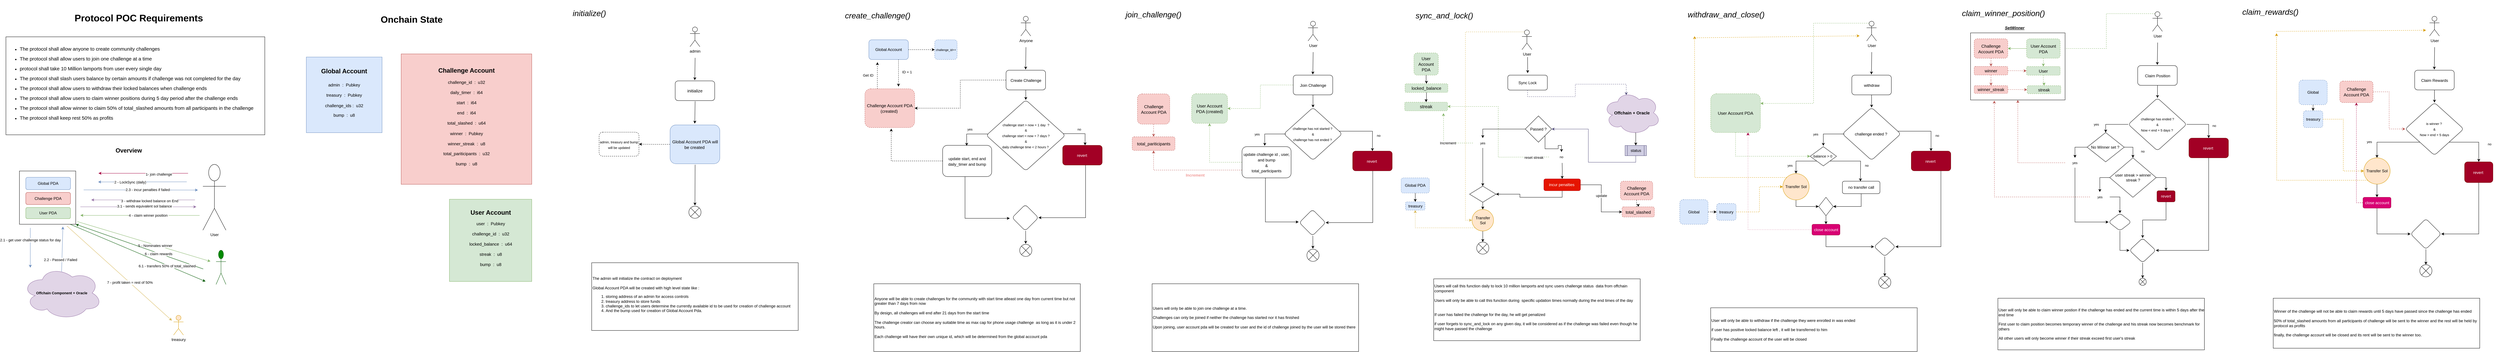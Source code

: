 <mxfile version="28.0.7">
  <diagram name="Page-1" id="alt5hNWSw4O-PrykjPoG">
    <mxGraphModel dx="4677" dy="1640" grid="0" gridSize="10" guides="1" tooltips="1" connect="1" arrows="1" fold="1" page="1" pageScale="1" pageWidth="850" pageHeight="1100" math="0" shadow="0">
      <root>
        <mxCell id="0" />
        <mxCell id="1" parent="0" />
        <mxCell id="7sd0IoF6PYmDYWdCi2xt-5" value="&lt;b&gt;&lt;font style=&quot;font-size: 19px;&quot;&gt;User Account&lt;br&gt;&lt;/font&gt;&lt;/b&gt;&lt;br&gt;&lt;font style=&quot;font-size: 13px;&quot;&gt;user&amp;nbsp; :&amp;nbsp; Pubkey&lt;/font&gt;&lt;div&gt;&lt;font style=&quot;font-size: 13px;&quot;&gt;&lt;br&gt;&lt;/font&gt;&lt;div&gt;&lt;font style=&quot;font-size: 13px;&quot;&gt;challenge_id&amp;nbsp; :&amp;nbsp; u32&lt;/font&gt;&lt;/div&gt;&lt;div&gt;&lt;font style=&quot;font-size: 13px;&quot;&gt;&lt;br&gt;&lt;/font&gt;&lt;/div&gt;&lt;div&gt;&lt;font style=&quot;font-size: 13px;&quot;&gt;locked_balance&amp;nbsp; :&amp;nbsp; u64&lt;/font&gt;&lt;/div&gt;&lt;div&gt;&lt;font style=&quot;font-size: 13px;&quot;&gt;&lt;br&gt;&lt;/font&gt;&lt;/div&gt;&lt;div&gt;&lt;font style=&quot;font-size: 13px;&quot;&gt;streak&amp;nbsp; :&amp;nbsp; u8&lt;/font&gt;&lt;/div&gt;&lt;div&gt;&lt;font style=&quot;font-size: 13px;&quot;&gt;&lt;br&gt;&lt;/font&gt;&lt;/div&gt;&lt;div&gt;&lt;font style=&quot;font-size: 13px;&quot;&gt;bump&amp;nbsp; :&amp;nbsp; u8&lt;/font&gt;&lt;/div&gt;&lt;div&gt;&lt;br&gt;&lt;/div&gt;&lt;/div&gt;" style="whiteSpace=wrap;html=1;aspect=fixed;align=center;fillColor=#d5e8d4;strokeColor=#82b366;" parent="1" vertex="1">
          <mxGeometry x="-325.5" y="612" width="250" height="250" as="geometry" />
        </mxCell>
        <mxCell id="7sd0IoF6PYmDYWdCi2xt-6" value="&lt;span style=&quot;font-size: 19px;&quot;&gt;&lt;b&gt;Challenge Account&lt;/b&gt;&lt;/span&gt;&lt;div&gt;&lt;font style=&quot;font-size: 13px;&quot;&gt;&lt;br&gt;&lt;/font&gt;&lt;div&gt;&lt;font style=&quot;font-size: 13px;&quot;&gt;challenge_id&amp;nbsp; :&amp;nbsp; u32&lt;/font&gt;&lt;/div&gt;&lt;div&gt;&lt;font style=&quot;font-size: 13px;&quot;&gt;&lt;br&gt;&lt;/font&gt;&lt;/div&gt;&lt;div&gt;&lt;font style=&quot;font-size: 13px;&quot;&gt;daily_timer&amp;nbsp; :&amp;nbsp; i64&lt;/font&gt;&lt;/div&gt;&lt;div&gt;&lt;font style=&quot;font-size: 13px;&quot;&gt;&lt;br&gt;&lt;/font&gt;&lt;/div&gt;&lt;div&gt;&lt;font style=&quot;font-size: 13px;&quot;&gt;start&amp;nbsp; :&amp;nbsp; i64&lt;/font&gt;&lt;/div&gt;&lt;div&gt;&lt;font style=&quot;font-size: 13px;&quot;&gt;&lt;br&gt;&lt;/font&gt;&lt;/div&gt;&lt;div&gt;&lt;font style=&quot;font-size: 13px;&quot;&gt;end&amp;nbsp; :&amp;nbsp; i64&lt;/font&gt;&lt;/div&gt;&lt;div&gt;&lt;font style=&quot;font-size: 13px;&quot;&gt;&lt;br&gt;&lt;/font&gt;&lt;/div&gt;&lt;div&gt;&lt;font style=&quot;font-size: 13px;&quot;&gt;total_slashed&amp;nbsp; :&amp;nbsp; u64&lt;/font&gt;&lt;/div&gt;&lt;div&gt;&lt;font style=&quot;font-size: 13px;&quot;&gt;&lt;br&gt;&lt;/font&gt;&lt;/div&gt;&lt;div&gt;&lt;font style=&quot;font-size: 13px;&quot;&gt;winner&amp;nbsp; :&amp;nbsp; Pubkey&lt;/font&gt;&lt;/div&gt;&lt;div&gt;&lt;font style=&quot;font-size: 13px;&quot;&gt;&lt;br&gt;&lt;/font&gt;&lt;/div&gt;&lt;div&gt;&lt;font style=&quot;font-size: 13px;&quot;&gt;winner_streak&amp;nbsp; :&amp;nbsp; u8&lt;/font&gt;&lt;/div&gt;&lt;div&gt;&lt;br&gt;&lt;/div&gt;&lt;div&gt;&lt;span style=&quot;font-size: 13px;&quot;&gt;total_pariticipants&amp;nbsp; :&amp;nbsp; u32&lt;/span&gt;&lt;/div&gt;&lt;div&gt;&lt;font style=&quot;font-size: 13px;&quot;&gt;&lt;br&gt;&lt;/font&gt;&lt;/div&gt;&lt;div&gt;&lt;font style=&quot;font-size: 13px;&quot;&gt;bump&amp;nbsp; :&amp;nbsp; u8&lt;/font&gt;&lt;/div&gt;&lt;div&gt;&lt;br&gt;&lt;/div&gt;&lt;/div&gt;" style="whiteSpace=wrap;html=1;aspect=fixed;fillColor=#f8cecc;strokeColor=#b85450;" parent="1" vertex="1">
          <mxGeometry x="-472" y="170" width="396.5" height="396.5" as="geometry" />
        </mxCell>
        <mxCell id="7sd0IoF6PYmDYWdCi2xt-7" value="&lt;span style=&quot;font-size: 19px;&quot;&gt;&lt;b&gt;Global Account&lt;/b&gt;&lt;/span&gt;&lt;div&gt;&lt;span style=&quot;font-size: 19px;&quot;&gt;&lt;b&gt;&lt;br&gt;&lt;/b&gt;&lt;/span&gt;&lt;font style=&quot;font-size: 13px;&quot;&gt;admin&amp;nbsp; :&amp;nbsp; Pubkey&lt;/font&gt;&lt;div&gt;&lt;font style=&quot;font-size: 13px;&quot;&gt;&lt;br&gt;&lt;/font&gt;&lt;div&gt;&lt;font style=&quot;font-size: 13px;&quot;&gt;treasury&amp;nbsp; :&amp;nbsp; Pubkey&lt;/font&gt;&lt;/div&gt;&lt;div&gt;&lt;font style=&quot;font-size: 13px;&quot;&gt;&lt;br&gt;&lt;/font&gt;&lt;/div&gt;&lt;div&gt;&lt;font style=&quot;font-size: 13px;&quot;&gt;challenge_ids :&amp;nbsp; u32&lt;/font&gt;&lt;/div&gt;&lt;div&gt;&lt;br&gt;&lt;/div&gt;&lt;div&gt;&lt;font style=&quot;font-size: 13px;&quot;&gt;bump&amp;nbsp; :&amp;nbsp; u8&lt;/font&gt;&lt;/div&gt;&lt;div&gt;&lt;br&gt;&lt;/div&gt;&lt;/div&gt;&lt;/div&gt;" style="whiteSpace=wrap;html=1;aspect=fixed;align=center;fillColor=#dae8fc;strokeColor=#6c8ebf;" parent="1" vertex="1">
          <mxGeometry x="-760" y="179.5" width="230" height="230" as="geometry" />
        </mxCell>
        <mxCell id="7sd0IoF6PYmDYWdCi2xt-8" value="&lt;h1&gt;&lt;font style=&quot;font-size: 28px;&quot;&gt;Onchain State&lt;/font&gt;&lt;/h1&gt;" style="text;html=1;align=center;verticalAlign=middle;whiteSpace=wrap;rounded=0;" parent="1" vertex="1">
          <mxGeometry x="-680" y="50" width="480" height="30" as="geometry" />
        </mxCell>
        <mxCell id="7sd0IoF6PYmDYWdCi2xt-28" value="admin" style="shape=umlActor;verticalLabelPosition=bottom;verticalAlign=top;html=1;outlineConnect=0;" parent="1" vertex="1">
          <mxGeometry x="405" y="88" width="30" height="60" as="geometry" />
        </mxCell>
        <mxCell id="7sd0IoF6PYmDYWdCi2xt-34" value="&lt;font style=&quot;font-size: 13px;&quot;&gt;initialize&lt;/font&gt;" style="rounded=1;whiteSpace=wrap;html=1;fontSize=14;" parent="1" vertex="1">
          <mxGeometry x="360" y="252" width="120" height="60" as="geometry" />
        </mxCell>
        <mxCell id="7sd0IoF6PYmDYWdCi2xt-38" value="" style="endArrow=classic;html=1;rounded=0;" parent="1" edge="1">
          <mxGeometry width="50" height="50" relative="1" as="geometry">
            <mxPoint x="420.5" y="182" as="sourcePoint" />
            <mxPoint x="419.5" y="250" as="targetPoint" />
          </mxGeometry>
        </mxCell>
        <mxCell id="7sd0IoF6PYmDYWdCi2xt-52" value="" style="edgeStyle=orthogonalEdgeStyle;rounded=0;orthogonalLoop=1;jettySize=auto;html=1;dashed=1;" parent="1" source="7sd0IoF6PYmDYWdCi2xt-44" target="7sd0IoF6PYmDYWdCi2xt-51" edge="1">
          <mxGeometry relative="1" as="geometry" />
        </mxCell>
        <mxCell id="7sd0IoF6PYmDYWdCi2xt-44" value="&lt;font style=&quot;font-size: 13px;&quot;&gt;Global Account PDA will be created&amp;nbsp;&lt;/font&gt;" style="rounded=1;whiteSpace=wrap;html=1;fontSize=14;fillColor=#dae8fc;strokeColor=#6c8ebf;" parent="1" vertex="1">
          <mxGeometry x="344.5" y="386" width="151" height="118" as="geometry" />
        </mxCell>
        <mxCell id="7sd0IoF6PYmDYWdCi2xt-45" value="" style="endArrow=classic;html=1;rounded=0;" parent="1" edge="1">
          <mxGeometry width="50" height="50" relative="1" as="geometry">
            <mxPoint x="420.5" y="314" as="sourcePoint" />
            <mxPoint x="419.5" y="382" as="targetPoint" />
          </mxGeometry>
        </mxCell>
        <mxCell id="7sd0IoF6PYmDYWdCi2xt-46" value="" style="endArrow=classic;html=1;rounded=0;" parent="1" edge="1">
          <mxGeometry width="50" height="50" relative="1" as="geometry">
            <mxPoint x="420.5" y="507" as="sourcePoint" />
            <mxPoint x="420" y="631" as="targetPoint" />
          </mxGeometry>
        </mxCell>
        <mxCell id="7sd0IoF6PYmDYWdCi2xt-47" value="" style="shape=sumEllipse;perimeter=ellipsePerimeter;whiteSpace=wrap;html=1;backgroundOutline=1;" parent="1" vertex="1">
          <mxGeometry x="401.5" y="633" width="37" height="37" as="geometry" />
        </mxCell>
        <mxCell id="7sd0IoF6PYmDYWdCi2xt-51" value="&lt;font style=&quot;font-size: 10px;&quot;&gt;admin, treasury and bump will be updated&lt;/font&gt;" style="rounded=1;whiteSpace=wrap;html=1;fontSize=14;dashed=1;" parent="1" vertex="1">
          <mxGeometry x="129" y="408" width="121" height="73" as="geometry" />
        </mxCell>
        <mxCell id="7sd0IoF6PYmDYWdCi2xt-53" value="The admin will initialize the contract on deployment&lt;div&gt;&lt;/div&gt;&lt;div&gt;&lt;br&gt;&lt;/div&gt;&lt;div&gt;Global Account PDA will be created with high level state like :&amp;nbsp;&lt;/div&gt;&lt;div&gt;&lt;ol&gt;&lt;li&gt;storing address of an admin for access controls&lt;/li&gt;&lt;li&gt;treasury address to store funds&lt;/li&gt;&lt;li&gt;challenge_ids to let users determine the currently available id to be used for creation of challenge account&lt;/li&gt;&lt;li&gt;And the bump used for creation of Global Account Pda.&lt;/li&gt;&lt;/ol&gt;&lt;/div&gt;" style="rounded=0;whiteSpace=wrap;html=1;align=left;" parent="1" vertex="1">
          <mxGeometry x="106.5" y="805" width="627" height="206" as="geometry" />
        </mxCell>
        <mxCell id="7sd0IoF6PYmDYWdCi2xt-55" value="&lt;font style=&quot;font-size: 24px;&quot;&gt;&lt;i style=&quot;&quot;&gt;initialize()&lt;/i&gt;&lt;/font&gt;" style="text;html=1;align=center;verticalAlign=middle;whiteSpace=wrap;rounded=0;" parent="1" vertex="1">
          <mxGeometry x="33" y="10" width="133" height="74" as="geometry" />
        </mxCell>
        <mxCell id="7sd0IoF6PYmDYWdCi2xt-56" value="Anyone" style="shape=umlActor;verticalLabelPosition=bottom;verticalAlign=top;html=1;outlineConnect=0;" parent="1" vertex="1">
          <mxGeometry x="1409.5" y="55.5" width="30" height="60" as="geometry" />
        </mxCell>
        <mxCell id="7sd0IoF6PYmDYWdCi2xt-73" value="" style="edgeStyle=orthogonalEdgeStyle;rounded=0;orthogonalLoop=1;jettySize=auto;html=1;" parent="1" source="7sd0IoF6PYmDYWdCi2xt-57" target="7sd0IoF6PYmDYWdCi2xt-72" edge="1">
          <mxGeometry relative="1" as="geometry" />
        </mxCell>
        <mxCell id="7sd0IoF6PYmDYWdCi2xt-93" style="edgeStyle=orthogonalEdgeStyle;rounded=0;orthogonalLoop=1;jettySize=auto;html=1;exitX=0;exitY=0.5;exitDx=0;exitDy=0;dashed=1;" parent="1" source="7sd0IoF6PYmDYWdCi2xt-57" target="7sd0IoF6PYmDYWdCi2xt-60" edge="1">
          <mxGeometry relative="1" as="geometry" />
        </mxCell>
        <mxCell id="7sd0IoF6PYmDYWdCi2xt-57" value="&lt;font style=&quot;font-size: 12px;&quot;&gt;Create Challenge&lt;/font&gt;" style="rounded=1;whiteSpace=wrap;html=1;fontSize=14;" parent="1" vertex="1">
          <mxGeometry x="1364.5" y="219.5" width="120" height="60" as="geometry" />
        </mxCell>
        <mxCell id="7sd0IoF6PYmDYWdCi2xt-58" value="" style="endArrow=classic;html=1;rounded=0;" parent="1" edge="1">
          <mxGeometry width="50" height="50" relative="1" as="geometry">
            <mxPoint x="1425" y="149.5" as="sourcePoint" />
            <mxPoint x="1424" y="217.5" as="targetPoint" />
          </mxGeometry>
        </mxCell>
        <mxCell id="7sd0IoF6PYmDYWdCi2xt-98" style="edgeStyle=orthogonalEdgeStyle;rounded=0;orthogonalLoop=1;jettySize=auto;html=1;exitX=0.25;exitY=0;exitDx=0;exitDy=0;dashed=1;" parent="1" source="7sd0IoF6PYmDYWdCi2xt-60" edge="1">
          <mxGeometry relative="1" as="geometry">
            <mxPoint x="974" y="195.0" as="targetPoint" />
          </mxGeometry>
        </mxCell>
        <mxCell id="7sd0IoF6PYmDYWdCi2xt-60" value="&lt;font style=&quot;font-size: 13px;&quot;&gt;Challenge Account PDA (created)&amp;nbsp;&lt;/font&gt;" style="rounded=1;whiteSpace=wrap;html=1;fontSize=14;dashed=1;fillColor=#f8cecc;strokeColor=#b85450;" parent="1" vertex="1">
          <mxGeometry x="936" y="276" width="151" height="118" as="geometry" />
        </mxCell>
        <mxCell id="7sd0IoF6PYmDYWdCi2xt-65" value="&lt;div&gt;Anyone will be able to create challenges for the community with start time atleast one day from current time but not greater than 7 days from now&lt;/div&gt;&lt;div&gt;&lt;br&gt;&lt;/div&gt;&lt;div&gt;By design, all challenges will end after 21 days from the start time&lt;/div&gt;&lt;div&gt;&lt;br&gt;&lt;/div&gt;&lt;div&gt;The challenge creator can choose any suitable time as max cap for phone usage challenge&amp;nbsp; as long as it is under 2 hours.&lt;/div&gt;&lt;div&gt;&lt;br&gt;&lt;/div&gt;&lt;div&gt;Each challenge will have their own unique id, which will be determined from the global account pda&amp;nbsp;&lt;/div&gt;" style="rounded=0;whiteSpace=wrap;html=1;align=left;" parent="1" vertex="1">
          <mxGeometry x="963" y="869" width="627" height="206" as="geometry" />
        </mxCell>
        <mxCell id="7sd0IoF6PYmDYWdCi2xt-66" value="&lt;font style=&quot;font-size: 24px;&quot;&gt;&lt;i style=&quot;&quot;&gt;create_challenge()&lt;/i&gt;&lt;/font&gt;" style="text;html=1;align=center;verticalAlign=middle;whiteSpace=wrap;rounded=0;" parent="1" vertex="1">
          <mxGeometry x="867" y="17" width="216" height="74" as="geometry" />
        </mxCell>
        <mxCell id="7sd0IoF6PYmDYWdCi2xt-81" value="" style="edgeStyle=orthogonalEdgeStyle;rounded=0;orthogonalLoop=1;jettySize=auto;html=1;" parent="1" source="7sd0IoF6PYmDYWdCi2xt-72" target="7sd0IoF6PYmDYWdCi2xt-80" edge="1">
          <mxGeometry relative="1" as="geometry">
            <Array as="points">
              <mxPoint x="1604.5" y="412.5" />
            </Array>
          </mxGeometry>
        </mxCell>
        <mxCell id="7sd0IoF6PYmDYWdCi2xt-72" value="&lt;font style=&quot;font-size: 10px;&quot;&gt;challenge start &amp;gt; now + 1 day&amp;nbsp; ?&lt;/font&gt;&lt;div&gt;&lt;font style=&quot;font-size: 10px;&quot;&gt;&amp;amp;&lt;br&gt;challenge start &amp;lt; now + 7 days ?&lt;/font&gt;&lt;/div&gt;&lt;div&gt;&lt;font style=&quot;font-size: 10px;&quot;&gt;&amp;amp;&lt;br&gt;daily challenge time &amp;lt; 2 hours ?&amp;nbsp;&lt;/font&gt;&lt;/div&gt;" style="rhombus;whiteSpace=wrap;html=1;fontSize=14;rounded=1;" parent="1" vertex="1">
          <mxGeometry x="1304.5" y="310" width="240" height="215.5" as="geometry" />
        </mxCell>
        <mxCell id="7sd0IoF6PYmDYWdCi2xt-89" style="edgeStyle=orthogonalEdgeStyle;rounded=0;orthogonalLoop=1;jettySize=auto;html=1;entryX=0;entryY=0.5;entryDx=0;entryDy=0;" parent="1" edge="1">
          <mxGeometry relative="1" as="geometry">
            <mxPoint x="1239.997" y="509.96" as="sourcePoint" />
            <mxPoint x="1375.96" y="669.96" as="targetPoint" />
            <Array as="points">
              <mxPoint x="1239.96" y="669.96" />
            </Array>
          </mxGeometry>
        </mxCell>
        <mxCell id="7sd0IoF6PYmDYWdCi2xt-92" style="edgeStyle=orthogonalEdgeStyle;rounded=0;orthogonalLoop=1;jettySize=auto;html=1;exitX=0;exitY=0.5;exitDx=0;exitDy=0;dashed=1;" parent="1" source="7sd0IoF6PYmDYWdCi2xt-78" edge="1">
          <mxGeometry relative="1" as="geometry">
            <mxPoint x="1016" y="397" as="targetPoint" />
            <Array as="points">
              <mxPoint x="1016" y="495" />
            </Array>
          </mxGeometry>
        </mxCell>
        <mxCell id="7sd0IoF6PYmDYWdCi2xt-78" value="&lt;font style=&quot;font-size: 12px;&quot;&gt;update start, end and daily_timer and bump&lt;/font&gt;" style="whiteSpace=wrap;html=1;fontSize=14;rounded=1;" parent="1" vertex="1">
          <mxGeometry x="1172" y="448" width="149" height="95" as="geometry" />
        </mxCell>
        <mxCell id="7sd0IoF6PYmDYWdCi2xt-87" value="" style="edgeStyle=orthogonalEdgeStyle;rounded=0;orthogonalLoop=1;jettySize=auto;html=1;" parent="1" source="7sd0IoF6PYmDYWdCi2xt-80" target="7sd0IoF6PYmDYWdCi2xt-86" edge="1">
          <mxGeometry relative="1" as="geometry">
            <Array as="points">
              <mxPoint x="1606" y="668" />
            </Array>
          </mxGeometry>
        </mxCell>
        <mxCell id="7sd0IoF6PYmDYWdCi2xt-80" value="&lt;font style=&quot;font-size: 12px;&quot;&gt;revert&amp;nbsp;&lt;/font&gt;" style="whiteSpace=wrap;html=1;fontSize=14;rounded=1;fillColor=#a20025;fontColor=#ffffff;strokeColor=#6F0000;" parent="1" vertex="1">
          <mxGeometry x="1536.5" y="448" width="120" height="60" as="geometry" />
        </mxCell>
        <mxCell id="7sd0IoF6PYmDYWdCi2xt-82" value="&lt;font style=&quot;font-size: 10px;&quot;&gt;yes&lt;/font&gt;" style="text;html=1;align=center;verticalAlign=middle;whiteSpace=wrap;rounded=0;" parent="1" vertex="1">
          <mxGeometry x="1225" y="383.5" width="60" height="30" as="geometry" />
        </mxCell>
        <mxCell id="7sd0IoF6PYmDYWdCi2xt-83" value="&lt;font style=&quot;font-size: 10px;&quot;&gt;no&lt;/font&gt;" style="text;html=1;align=center;verticalAlign=middle;whiteSpace=wrap;rounded=0;" parent="1" vertex="1">
          <mxGeometry x="1556.5" y="383.5" width="60" height="30" as="geometry" />
        </mxCell>
        <mxCell id="7sd0IoF6PYmDYWdCi2xt-85" value="" style="edgeStyle=orthogonalEdgeStyle;rounded=0;orthogonalLoop=1;jettySize=auto;html=1;" parent="1" edge="1">
          <mxGeometry relative="1" as="geometry">
            <mxPoint x="1309" y="413.5" as="sourcePoint" />
            <mxPoint x="1245" y="449.5" as="targetPoint" />
            <Array as="points">
              <mxPoint x="1245" y="413.5" />
            </Array>
          </mxGeometry>
        </mxCell>
        <mxCell id="7sd0IoF6PYmDYWdCi2xt-86" value="" style="rhombus;whiteSpace=wrap;html=1;fontSize=14;rounded=1;" parent="1" vertex="1">
          <mxGeometry x="1383" y="628" width="80" height="80" as="geometry" />
        </mxCell>
        <mxCell id="7sd0IoF6PYmDYWdCi2xt-90" value="" style="shape=sumEllipse;perimeter=ellipsePerimeter;whiteSpace=wrap;html=1;backgroundOutline=1;" parent="1" vertex="1">
          <mxGeometry x="1406" y="749" width="37" height="37" as="geometry" />
        </mxCell>
        <mxCell id="7sd0IoF6PYmDYWdCi2xt-91" style="edgeStyle=orthogonalEdgeStyle;rounded=0;orthogonalLoop=1;jettySize=auto;html=1;entryX=0.411;entryY=0.174;entryDx=0;entryDy=0;entryPerimeter=0;" parent="1" edge="1">
          <mxGeometry relative="1" as="geometry">
            <mxPoint x="1424" y="708" as="sourcePoint" />
            <mxPoint x="1424.207" y="747.438" as="targetPoint" />
          </mxGeometry>
        </mxCell>
        <mxCell id="7sd0IoF6PYmDYWdCi2xt-99" style="edgeStyle=orthogonalEdgeStyle;rounded=0;orthogonalLoop=1;jettySize=auto;html=1;exitX=0.75;exitY=1;exitDx=0;exitDy=0;dashed=1;" parent="1" source="7sd0IoF6PYmDYWdCi2xt-95" edge="1">
          <mxGeometry relative="1" as="geometry">
            <mxPoint x="1038" y="269.4" as="targetPoint" />
          </mxGeometry>
        </mxCell>
        <mxCell id="7sd0IoF6PYmDYWdCi2xt-155" value="" style="edgeStyle=orthogonalEdgeStyle;rounded=0;orthogonalLoop=1;jettySize=auto;html=1;dashed=1;" parent="1" source="7sd0IoF6PYmDYWdCi2xt-95" target="7sd0IoF6PYmDYWdCi2xt-154" edge="1">
          <mxGeometry relative="1" as="geometry" />
        </mxCell>
        <mxCell id="7sd0IoF6PYmDYWdCi2xt-95" value="Global Account" style="rounded=1;whiteSpace=wrap;html=1;fillColor=#dae8fc;strokeColor=#6c8ebf;" parent="1" vertex="1">
          <mxGeometry x="948" y="127" width="120" height="60" as="geometry" />
        </mxCell>
        <mxCell id="7sd0IoF6PYmDYWdCi2xt-100" value="&lt;font style=&quot;font-size: 11px;&quot;&gt;Get ID&lt;/font&gt;" style="text;html=1;align=center;verticalAlign=middle;whiteSpace=wrap;rounded=0;" parent="1" vertex="1">
          <mxGeometry x="916" y="219.5" width="60" height="30" as="geometry" />
        </mxCell>
        <mxCell id="7sd0IoF6PYmDYWdCi2xt-101" value="&lt;font style=&quot;font-size: 11px;&quot;&gt;ID + 1&lt;/font&gt;" style="text;html=1;align=center;verticalAlign=middle;whiteSpace=wrap;rounded=0;" parent="1" vertex="1">
          <mxGeometry x="1034" y="210" width="60" height="30" as="geometry" />
        </mxCell>
        <mxCell id="7sd0IoF6PYmDYWdCi2xt-127" value="User" style="shape=umlActor;verticalLabelPosition=bottom;verticalAlign=top;html=1;outlineConnect=0;" parent="1" vertex="1">
          <mxGeometry x="2281.5" y="70.5" width="30" height="60" as="geometry" />
        </mxCell>
        <mxCell id="7sd0IoF6PYmDYWdCi2xt-128" value="" style="edgeStyle=orthogonalEdgeStyle;rounded=0;orthogonalLoop=1;jettySize=auto;html=1;" parent="1" source="7sd0IoF6PYmDYWdCi2xt-130" target="7sd0IoF6PYmDYWdCi2xt-137" edge="1">
          <mxGeometry relative="1" as="geometry" />
        </mxCell>
        <mxCell id="7sd0IoF6PYmDYWdCi2xt-129" style="edgeStyle=orthogonalEdgeStyle;rounded=0;orthogonalLoop=1;jettySize=auto;html=1;exitX=0;exitY=0.5;exitDx=0;exitDy=0;dashed=1;fillColor=#d5e8d4;strokeColor=#82b366;" parent="1" source="7sd0IoF6PYmDYWdCi2xt-130" target="7sd0IoF6PYmDYWdCi2xt-133" edge="1">
          <mxGeometry relative="1" as="geometry" />
        </mxCell>
        <mxCell id="7sd0IoF6PYmDYWdCi2xt-130" value="&lt;font style=&quot;font-size: 12px;&quot;&gt;Join Challenge&lt;/font&gt;" style="rounded=1;whiteSpace=wrap;html=1;fontSize=14;" parent="1" vertex="1">
          <mxGeometry x="2236.5" y="234.5" width="120" height="60" as="geometry" />
        </mxCell>
        <mxCell id="7sd0IoF6PYmDYWdCi2xt-131" value="" style="endArrow=classic;html=1;rounded=0;" parent="1" edge="1">
          <mxGeometry width="50" height="50" relative="1" as="geometry">
            <mxPoint x="2297" y="164.5" as="sourcePoint" />
            <mxPoint x="2296" y="232.5" as="targetPoint" />
          </mxGeometry>
        </mxCell>
        <mxCell id="7sd0IoF6PYmDYWdCi2xt-133" value="&lt;font style=&quot;font-size: 13px;&quot;&gt;User Account PDA (created)&lt;/font&gt;" style="rounded=1;whiteSpace=wrap;html=1;fontSize=14;dashed=1;fillColor=#d5e8d4;strokeColor=#82b366;" parent="1" vertex="1">
          <mxGeometry x="1928" y="291" width="109" height="90" as="geometry" />
        </mxCell>
        <mxCell id="7sd0IoF6PYmDYWdCi2xt-134" value="Users will only be able to join one challenge at a time.&lt;div&gt;&lt;br&gt;&lt;/div&gt;&lt;div&gt;Challenges can only be joined if neither the challenge has started nor it has finished&lt;/div&gt;&lt;div&gt;&lt;br&gt;&lt;/div&gt;&lt;div&gt;Upon joining, user account pda will be created for user and the id of challenge joined by the user will be stored there&lt;/div&gt;" style="rounded=0;whiteSpace=wrap;html=1;align=left;" parent="1" vertex="1">
          <mxGeometry x="1808" y="869" width="627" height="206" as="geometry" />
        </mxCell>
        <mxCell id="7sd0IoF6PYmDYWdCi2xt-135" value="&lt;font style=&quot;font-size: 24px;&quot;&gt;&lt;i&gt;join_challenge()&lt;/i&gt;&lt;/font&gt;" style="text;html=1;align=center;verticalAlign=middle;whiteSpace=wrap;rounded=0;" parent="1" vertex="1">
          <mxGeometry x="1716" y="14" width="193" height="74" as="geometry" />
        </mxCell>
        <mxCell id="7sd0IoF6PYmDYWdCi2xt-136" value="" style="edgeStyle=orthogonalEdgeStyle;rounded=0;orthogonalLoop=1;jettySize=auto;html=1;" parent="1" source="7sd0IoF6PYmDYWdCi2xt-137" target="7sd0IoF6PYmDYWdCi2xt-142" edge="1">
          <mxGeometry relative="1" as="geometry">
            <Array as="points">
              <mxPoint x="2477" y="405" />
            </Array>
          </mxGeometry>
        </mxCell>
        <mxCell id="7sd0IoF6PYmDYWdCi2xt-137" value="&lt;span style=&quot;font-size: 10px;&quot;&gt;challenge has not started ?&amp;nbsp;&lt;br&gt;&amp;amp;&lt;br&gt;challenge has not ended ?&amp;nbsp;&lt;/span&gt;" style="rhombus;whiteSpace=wrap;html=1;fontSize=14;rounded=1;" parent="1" vertex="1">
          <mxGeometry x="2207.88" y="333" width="177.25" height="160.5" as="geometry" />
        </mxCell>
        <mxCell id="7sd0IoF6PYmDYWdCi2xt-138" style="edgeStyle=orthogonalEdgeStyle;rounded=0;orthogonalLoop=1;jettySize=auto;html=1;" parent="1" edge="1">
          <mxGeometry relative="1" as="geometry">
            <mxPoint x="2151.997" y="521" as="sourcePoint" />
            <mxPoint x="2253" y="681" as="targetPoint" />
            <Array as="points">
              <mxPoint x="2151.96" y="681" />
            </Array>
          </mxGeometry>
        </mxCell>
        <mxCell id="CEThRsrR-lCKrLOhEVQ0-167" style="edgeStyle=orthogonalEdgeStyle;rounded=0;orthogonalLoop=1;jettySize=auto;html=1;exitX=0;exitY=0.5;exitDx=0;exitDy=0;entryX=0.5;entryY=1;entryDx=0;entryDy=0;fillColor=#d5e8d4;strokeColor=#82b366;dashed=1;" edge="1" parent="1" source="7sd0IoF6PYmDYWdCi2xt-140" target="7sd0IoF6PYmDYWdCi2xt-133">
          <mxGeometry relative="1" as="geometry" />
        </mxCell>
        <mxCell id="CEThRsrR-lCKrLOhEVQ0-171" style="edgeStyle=orthogonalEdgeStyle;rounded=0;orthogonalLoop=1;jettySize=auto;html=1;exitX=0;exitY=0.75;exitDx=0;exitDy=0;entryX=0.5;entryY=1;entryDx=0;entryDy=0;fillColor=#f8cecc;strokeColor=#b85450;dashed=1;" edge="1" parent="1" source="7sd0IoF6PYmDYWdCi2xt-140" target="CEThRsrR-lCKrLOhEVQ0-169">
          <mxGeometry relative="1" as="geometry" />
        </mxCell>
        <mxCell id="7sd0IoF6PYmDYWdCi2xt-140" value="&lt;font style=&quot;font-size: 12px;&quot;&gt;update challenge id , user, and bump&lt;br&gt;&amp;amp;&lt;br&gt;total_participants&lt;/font&gt;" style="whiteSpace=wrap;html=1;fontSize=14;rounded=1;" parent="1" vertex="1">
          <mxGeometry x="2081" y="452" width="149" height="95" as="geometry" />
        </mxCell>
        <mxCell id="7sd0IoF6PYmDYWdCi2xt-141" value="" style="edgeStyle=orthogonalEdgeStyle;rounded=0;orthogonalLoop=1;jettySize=auto;html=1;" parent="1" source="7sd0IoF6PYmDYWdCi2xt-142" target="7sd0IoF6PYmDYWdCi2xt-146" edge="1">
          <mxGeometry relative="1" as="geometry">
            <Array as="points">
              <mxPoint x="2478" y="683" />
            </Array>
          </mxGeometry>
        </mxCell>
        <mxCell id="7sd0IoF6PYmDYWdCi2xt-142" value="&lt;font style=&quot;font-size: 12px;&quot;&gt;revert&amp;nbsp;&lt;/font&gt;" style="whiteSpace=wrap;html=1;fontSize=14;rounded=1;fillColor=#a20025;fontColor=#ffffff;strokeColor=#6F0000;" parent="1" vertex="1">
          <mxGeometry x="2417" y="465.5" width="120" height="60" as="geometry" />
        </mxCell>
        <mxCell id="7sd0IoF6PYmDYWdCi2xt-143" value="&lt;font style=&quot;font-size: 10px;&quot;&gt;yes&lt;/font&gt;" style="text;html=1;align=center;verticalAlign=middle;whiteSpace=wrap;rounded=0;" parent="1" vertex="1">
          <mxGeometry x="2097" y="398.5" width="60" height="30" as="geometry" />
        </mxCell>
        <mxCell id="7sd0IoF6PYmDYWdCi2xt-144" value="&lt;font style=&quot;font-size: 10px;&quot;&gt;no&lt;/font&gt;" style="text;html=1;align=center;verticalAlign=middle;whiteSpace=wrap;rounded=0;" parent="1" vertex="1">
          <mxGeometry x="2466" y="402.75" width="60" height="30" as="geometry" />
        </mxCell>
        <mxCell id="7sd0IoF6PYmDYWdCi2xt-145" value="" style="edgeStyle=orthogonalEdgeStyle;rounded=0;orthogonalLoop=1;jettySize=auto;html=1;" parent="1" edge="1">
          <mxGeometry relative="1" as="geometry">
            <mxPoint x="2214" y="413.5" as="sourcePoint" />
            <mxPoint x="2150" y="449.5" as="targetPoint" />
            <Array as="points">
              <mxPoint x="2150" y="413.5" />
            </Array>
          </mxGeometry>
        </mxCell>
        <mxCell id="7sd0IoF6PYmDYWdCi2xt-146" value="" style="rhombus;whiteSpace=wrap;html=1;fontSize=14;rounded=1;" parent="1" vertex="1">
          <mxGeometry x="2255" y="643" width="80" height="80" as="geometry" />
        </mxCell>
        <mxCell id="7sd0IoF6PYmDYWdCi2xt-147" value="" style="shape=sumEllipse;perimeter=ellipsePerimeter;whiteSpace=wrap;html=1;backgroundOutline=1;" parent="1" vertex="1">
          <mxGeometry x="2278" y="764" width="37" height="37" as="geometry" />
        </mxCell>
        <mxCell id="7sd0IoF6PYmDYWdCi2xt-148" style="edgeStyle=orthogonalEdgeStyle;rounded=0;orthogonalLoop=1;jettySize=auto;html=1;entryX=0.411;entryY=0.174;entryDx=0;entryDy=0;entryPerimeter=0;" parent="1" edge="1">
          <mxGeometry relative="1" as="geometry">
            <mxPoint x="2296" y="723" as="sourcePoint" />
            <mxPoint x="2296.207" y="762.438" as="targetPoint" />
          </mxGeometry>
        </mxCell>
        <mxCell id="7sd0IoF6PYmDYWdCi2xt-154" value="&lt;font style=&quot;font-size: 9px;&quot;&gt;challenge_id++&lt;/font&gt;" style="whiteSpace=wrap;html=1;fillColor=#dae8fc;strokeColor=#6c8ebf;rounded=1;dashed=1;" parent="1" vertex="1">
          <mxGeometry x="1148" y="127" width="68" height="60" as="geometry" />
        </mxCell>
        <mxCell id="CEThRsrR-lCKrLOhEVQ0-33" style="edgeStyle=orthogonalEdgeStyle;rounded=0;orthogonalLoop=1;jettySize=auto;html=1;exitX=0.25;exitY=0.1;exitDx=0;exitDy=0;exitPerimeter=0;entryX=1;entryY=0.25;entryDx=0;entryDy=0;dashed=1;fillColor=#d5e8d4;strokeColor=#82b366;" edge="1" parent="1" source="7sd0IoF6PYmDYWdCi2xt-156" target="7sd0IoF6PYmDYWdCi2xt-161">
          <mxGeometry relative="1" as="geometry" />
        </mxCell>
        <mxCell id="7sd0IoF6PYmDYWdCi2xt-156" value="User" style="shape=umlActor;verticalLabelPosition=bottom;verticalAlign=top;html=1;outlineConnect=0;" parent="1" vertex="1">
          <mxGeometry x="3977.5" y="70.5" width="30" height="60" as="geometry" />
        </mxCell>
        <mxCell id="7sd0IoF6PYmDYWdCi2xt-157" value="" style="edgeStyle=orthogonalEdgeStyle;rounded=0;orthogonalLoop=1;jettySize=auto;html=1;" parent="1" source="7sd0IoF6PYmDYWdCi2xt-159" target="7sd0IoF6PYmDYWdCi2xt-165" edge="1">
          <mxGeometry relative="1" as="geometry" />
        </mxCell>
        <mxCell id="7sd0IoF6PYmDYWdCi2xt-159" value="&lt;font style=&quot;font-size: 12px;&quot;&gt;withdraw&lt;/font&gt;" style="rounded=1;whiteSpace=wrap;html=1;fontSize=14;" parent="1" vertex="1">
          <mxGeometry x="3932.5" y="234.5" width="120" height="60" as="geometry" />
        </mxCell>
        <mxCell id="7sd0IoF6PYmDYWdCi2xt-160" value="" style="endArrow=classic;html=1;rounded=0;" parent="1" edge="1">
          <mxGeometry width="50" height="50" relative="1" as="geometry">
            <mxPoint x="3993" y="164.5" as="sourcePoint" />
            <mxPoint x="3992" y="232.5" as="targetPoint" />
          </mxGeometry>
        </mxCell>
        <mxCell id="7sd0IoF6PYmDYWdCi2xt-183" style="edgeStyle=orthogonalEdgeStyle;rounded=0;orthogonalLoop=1;jettySize=auto;html=1;exitX=0.5;exitY=1;exitDx=0;exitDy=0;entryX=0;entryY=0.5;entryDx=0;entryDy=0;dashed=1;fillColor=#d5e8d4;strokeColor=#82b366;" parent="1" source="7sd0IoF6PYmDYWdCi2xt-161" target="7sd0IoF6PYmDYWdCi2xt-179" edge="1">
          <mxGeometry relative="1" as="geometry">
            <mxPoint x="3764.778" y="482.0" as="targetPoint" />
          </mxGeometry>
        </mxCell>
        <mxCell id="7sd0IoF6PYmDYWdCi2xt-161" value="&lt;font style=&quot;font-size: 13px;&quot;&gt;User Account PDA&lt;/font&gt;" style="rounded=1;whiteSpace=wrap;html=1;fontSize=14;dashed=1;fillColor=#d5e8d4;strokeColor=#82b366;" parent="1" vertex="1">
          <mxGeometry x="3504" y="291" width="151" height="118" as="geometry" />
        </mxCell>
        <mxCell id="7sd0IoF6PYmDYWdCi2xt-162" value="User will only be able to withdraw if the challenge they were enrolled in was ended&lt;div&gt;&lt;br&gt;&lt;/div&gt;&lt;div&gt;if user has positive locked balance left , it will be transferred to him&lt;/div&gt;&lt;div&gt;&lt;br&gt;&lt;/div&gt;&lt;div&gt;Finally the challenge account of the user will be closed&lt;/div&gt;" style="rounded=0;whiteSpace=wrap;html=1;align=left;" parent="1" vertex="1">
          <mxGeometry x="3504" y="942" width="627" height="133" as="geometry" />
        </mxCell>
        <mxCell id="7sd0IoF6PYmDYWdCi2xt-163" value="&lt;font style=&quot;font-size: 24px;&quot;&gt;&lt;i&gt;withdraw_and_close()&lt;/i&gt;&lt;/font&gt;" style="text;html=1;align=center;verticalAlign=middle;whiteSpace=wrap;rounded=0;" parent="1" vertex="1">
          <mxGeometry x="3418" y="14" width="266" height="74" as="geometry" />
        </mxCell>
        <mxCell id="7sd0IoF6PYmDYWdCi2xt-164" value="" style="edgeStyle=orthogonalEdgeStyle;rounded=0;orthogonalLoop=1;jettySize=auto;html=1;" parent="1" source="7sd0IoF6PYmDYWdCi2xt-165" target="7sd0IoF6PYmDYWdCi2xt-170" edge="1">
          <mxGeometry relative="1" as="geometry">
            <Array as="points">
              <mxPoint x="4173" y="405" />
            </Array>
          </mxGeometry>
        </mxCell>
        <mxCell id="7sd0IoF6PYmDYWdCi2xt-165" value="&lt;font style=&quot;font-size: 12px;&quot;&gt;challenge ended ?&amp;nbsp;&lt;/font&gt;" style="rhombus;whiteSpace=wrap;html=1;fontSize=14;rounded=1;" parent="1" vertex="1">
          <mxGeometry x="3903.88" y="333" width="177.25" height="160.5" as="geometry" />
        </mxCell>
        <mxCell id="7sd0IoF6PYmDYWdCi2xt-210" style="edgeStyle=orthogonalEdgeStyle;rounded=0;orthogonalLoop=1;jettySize=auto;html=1;exitX=0.75;exitY=1;exitDx=0;exitDy=0;entryX=1;entryY=0.5;entryDx=0;entryDy=0;" parent="1" source="7sd0IoF6PYmDYWdCi2xt-170" target="7sd0IoF6PYmDYWdCi2xt-174" edge="1">
          <mxGeometry relative="1" as="geometry" />
        </mxCell>
        <mxCell id="7sd0IoF6PYmDYWdCi2xt-170" value="&lt;font style=&quot;font-size: 12px;&quot;&gt;revert&amp;nbsp;&lt;/font&gt;" style="whiteSpace=wrap;html=1;fontSize=14;rounded=1;fillColor=#a20025;fontColor=#ffffff;strokeColor=#6F0000;" parent="1" vertex="1">
          <mxGeometry x="4113" y="465.5" width="120" height="60" as="geometry" />
        </mxCell>
        <mxCell id="7sd0IoF6PYmDYWdCi2xt-171" value="&lt;font style=&quot;font-size: 10px;&quot;&gt;yes&lt;/font&gt;" style="text;html=1;align=center;verticalAlign=middle;whiteSpace=wrap;rounded=0;" parent="1" vertex="1">
          <mxGeometry x="3793" y="398.5" width="60" height="30" as="geometry" />
        </mxCell>
        <mxCell id="7sd0IoF6PYmDYWdCi2xt-172" value="&lt;font style=&quot;font-size: 10px;&quot;&gt;no&lt;/font&gt;" style="text;html=1;align=center;verticalAlign=middle;whiteSpace=wrap;rounded=0;" parent="1" vertex="1">
          <mxGeometry x="4162" y="402.75" width="60" height="30" as="geometry" />
        </mxCell>
        <mxCell id="7sd0IoF6PYmDYWdCi2xt-173" value="" style="edgeStyle=orthogonalEdgeStyle;rounded=0;orthogonalLoop=1;jettySize=auto;html=1;" parent="1" edge="1">
          <mxGeometry relative="1" as="geometry">
            <mxPoint x="3910" y="413.5" as="sourcePoint" />
            <mxPoint x="3846" y="449.5" as="targetPoint" />
            <Array as="points">
              <mxPoint x="3846" y="413.5" />
            </Array>
          </mxGeometry>
        </mxCell>
        <mxCell id="7sd0IoF6PYmDYWdCi2xt-212" style="edgeStyle=orthogonalEdgeStyle;rounded=0;orthogonalLoop=1;jettySize=auto;html=1;exitX=0.5;exitY=1;exitDx=0;exitDy=0;entryX=0.5;entryY=0;entryDx=0;entryDy=0;" parent="1" source="7sd0IoF6PYmDYWdCi2xt-174" target="7sd0IoF6PYmDYWdCi2xt-175" edge="1">
          <mxGeometry relative="1" as="geometry" />
        </mxCell>
        <mxCell id="7sd0IoF6PYmDYWdCi2xt-174" value="" style="rhombus;whiteSpace=wrap;html=1;fontSize=14;rounded=1;" parent="1" vertex="1">
          <mxGeometry x="4000" y="726.5" width="65" height="59.5" as="geometry" />
        </mxCell>
        <mxCell id="7sd0IoF6PYmDYWdCi2xt-175" value="" style="shape=sumEllipse;perimeter=ellipsePerimeter;whiteSpace=wrap;html=1;backgroundOutline=1;" parent="1" vertex="1">
          <mxGeometry x="4014" y="846" width="37" height="37" as="geometry" />
        </mxCell>
        <mxCell id="7sd0IoF6PYmDYWdCi2xt-184" style="edgeStyle=orthogonalEdgeStyle;rounded=0;orthogonalLoop=1;jettySize=auto;html=1;exitX=0;exitY=1;exitDx=0;exitDy=0;" parent="1" source="7sd0IoF6PYmDYWdCi2xt-179" target="7sd0IoF6PYmDYWdCi2xt-186" edge="1">
          <mxGeometry relative="1" as="geometry">
            <mxPoint x="3727.364" y="549.455" as="targetPoint" />
          </mxGeometry>
        </mxCell>
        <mxCell id="7sd0IoF6PYmDYWdCi2xt-185" style="edgeStyle=orthogonalEdgeStyle;rounded=0;orthogonalLoop=1;jettySize=auto;html=1;exitX=1;exitY=1;exitDx=0;exitDy=0;" parent="1" source="7sd0IoF6PYmDYWdCi2xt-179" edge="1">
          <mxGeometry relative="1" as="geometry">
            <mxPoint x="3958.636" y="557.455" as="targetPoint" />
          </mxGeometry>
        </mxCell>
        <mxCell id="7sd0IoF6PYmDYWdCi2xt-179" value="&lt;font style=&quot;font-size: 11px;&quot;&gt;balance &amp;gt; 0&amp;nbsp;&lt;/font&gt;" style="rhombus;whiteSpace=wrap;html=1;" parent="1" vertex="1">
          <mxGeometry x="3806" y="452" width="80" height="58.5" as="geometry" />
        </mxCell>
        <mxCell id="7sd0IoF6PYmDYWdCi2xt-191" style="edgeStyle=orthogonalEdgeStyle;rounded=0;orthogonalLoop=1;jettySize=auto;html=1;exitX=0;exitY=0;exitDx=0;exitDy=0;dashed=1;fillColor=#ffe6cc;strokeColor=#d79b00;" parent="1" source="7sd0IoF6PYmDYWdCi2xt-186" edge="1">
          <mxGeometry relative="1" as="geometry">
            <mxPoint x="3455" y="116" as="targetPoint" />
          </mxGeometry>
        </mxCell>
        <mxCell id="7sd0IoF6PYmDYWdCi2xt-201" style="edgeStyle=orthogonalEdgeStyle;rounded=0;orthogonalLoop=1;jettySize=auto;html=1;exitX=0.5;exitY=1;exitDx=0;exitDy=0;entryX=0;entryY=0.5;entryDx=0;entryDy=0;" parent="1" source="7sd0IoF6PYmDYWdCi2xt-186" target="7sd0IoF6PYmDYWdCi2xt-200" edge="1">
          <mxGeometry relative="1" as="geometry" />
        </mxCell>
        <mxCell id="7sd0IoF6PYmDYWdCi2xt-186" value="Transfer Sol" style="ellipse;whiteSpace=wrap;html=1;aspect=fixed;fillColor=#ffe6cc;strokeColor=#d79b00;" parent="1" vertex="1">
          <mxGeometry x="3723.004" y="534.005" width="80" height="80" as="geometry" />
        </mxCell>
        <mxCell id="7sd0IoF6PYmDYWdCi2xt-189" value="" style="edgeStyle=orthogonalEdgeStyle;rounded=0;orthogonalLoop=1;jettySize=auto;html=1;dashed=1;" parent="1" source="7sd0IoF6PYmDYWdCi2xt-187" target="7sd0IoF6PYmDYWdCi2xt-188" edge="1">
          <mxGeometry relative="1" as="geometry" />
        </mxCell>
        <mxCell id="7sd0IoF6PYmDYWdCi2xt-187" value="Global" style="rounded=1;whiteSpace=wrap;html=1;fillColor=#dae8fc;strokeColor=#6c8ebf;dashed=1;" parent="1" vertex="1">
          <mxGeometry x="3410" y="613" width="86" height="75" as="geometry" />
        </mxCell>
        <mxCell id="7sd0IoF6PYmDYWdCi2xt-190" style="edgeStyle=orthogonalEdgeStyle;rounded=0;orthogonalLoop=1;jettySize=auto;html=1;exitX=1;exitY=0.5;exitDx=0;exitDy=0;entryX=0;entryY=0.5;entryDx=0;entryDy=0;dashed=1;fillColor=#ffe6cc;strokeColor=#d79b00;" parent="1" source="7sd0IoF6PYmDYWdCi2xt-188" target="7sd0IoF6PYmDYWdCi2xt-186" edge="1">
          <mxGeometry relative="1" as="geometry" />
        </mxCell>
        <mxCell id="7sd0IoF6PYmDYWdCi2xt-188" value="treasury" style="rounded=1;whiteSpace=wrap;html=1;fillColor=#dae8fc;strokeColor=#6c8ebf;dashed=1;" parent="1" vertex="1">
          <mxGeometry x="3522" y="625" width="59" height="51" as="geometry" />
        </mxCell>
        <mxCell id="7sd0IoF6PYmDYWdCi2xt-194" value="" style="endArrow=classic;html=1;rounded=0;dashed=1;fillColor=#ffe6cc;strokeColor=#d79b00;" parent="1" edge="1">
          <mxGeometry width="50" height="50" relative="1" as="geometry">
            <mxPoint x="3457" y="121" as="sourcePoint" />
            <mxPoint x="3956" y="115" as="targetPoint" />
          </mxGeometry>
        </mxCell>
        <mxCell id="7sd0IoF6PYmDYWdCi2xt-195" value="&lt;font style=&quot;font-size: 10px;&quot;&gt;yes&lt;/font&gt;" style="text;html=1;align=center;verticalAlign=middle;whiteSpace=wrap;rounded=0;" parent="1" vertex="1">
          <mxGeometry x="3715" y="493.5" width="60" height="30" as="geometry" />
        </mxCell>
        <mxCell id="7sd0IoF6PYmDYWdCi2xt-197" value="&lt;font style=&quot;font-size: 10px;&quot;&gt;no&lt;/font&gt;" style="text;html=1;align=center;verticalAlign=middle;whiteSpace=wrap;rounded=0;" parent="1" vertex="1">
          <mxGeometry x="3947.5" y="493.5" width="60" height="30" as="geometry" />
        </mxCell>
        <mxCell id="7sd0IoF6PYmDYWdCi2xt-202" style="edgeStyle=orthogonalEdgeStyle;rounded=0;orthogonalLoop=1;jettySize=auto;html=1;exitX=0.5;exitY=1;exitDx=0;exitDy=0;entryX=1;entryY=0.5;entryDx=0;entryDy=0;" parent="1" source="7sd0IoF6PYmDYWdCi2xt-199" target="7sd0IoF6PYmDYWdCi2xt-200" edge="1">
          <mxGeometry relative="1" as="geometry" />
        </mxCell>
        <mxCell id="7sd0IoF6PYmDYWdCi2xt-199" value="no transfer call" style="rounded=1;whiteSpace=wrap;html=1;" parent="1" vertex="1">
          <mxGeometry x="3903.88" y="557" width="114" height="38" as="geometry" />
        </mxCell>
        <mxCell id="7sd0IoF6PYmDYWdCi2xt-206" value="" style="edgeStyle=orthogonalEdgeStyle;rounded=0;orthogonalLoop=1;jettySize=auto;html=1;" parent="1" source="7sd0IoF6PYmDYWdCi2xt-200" target="7sd0IoF6PYmDYWdCi2xt-205" edge="1">
          <mxGeometry relative="1" as="geometry" />
        </mxCell>
        <mxCell id="7sd0IoF6PYmDYWdCi2xt-200" value="" style="rhombus;whiteSpace=wrap;html=1;" parent="1" vertex="1">
          <mxGeometry x="3832" y="606" width="44" height="56" as="geometry" />
        </mxCell>
        <mxCell id="7sd0IoF6PYmDYWdCi2xt-207" style="edgeStyle=orthogonalEdgeStyle;rounded=0;orthogonalLoop=1;jettySize=auto;html=1;exitX=0;exitY=0.5;exitDx=0;exitDy=0;entryX=0.75;entryY=1;entryDx=0;entryDy=0;fillColor=#d80073;strokeColor=#A50040;strokeWidth=1;dashed=1;dashPattern=1 4;" parent="1" source="7sd0IoF6PYmDYWdCi2xt-205" target="7sd0IoF6PYmDYWdCi2xt-161" edge="1">
          <mxGeometry relative="1" as="geometry">
            <mxPoint x="3668.0" y="586.2" as="targetPoint" />
          </mxGeometry>
        </mxCell>
        <mxCell id="7sd0IoF6PYmDYWdCi2xt-211" style="edgeStyle=orthogonalEdgeStyle;rounded=0;orthogonalLoop=1;jettySize=auto;html=1;exitX=0.5;exitY=1;exitDx=0;exitDy=0;entryX=0;entryY=0.5;entryDx=0;entryDy=0;" parent="1" source="7sd0IoF6PYmDYWdCi2xt-205" target="7sd0IoF6PYmDYWdCi2xt-174" edge="1">
          <mxGeometry relative="1" as="geometry" />
        </mxCell>
        <mxCell id="7sd0IoF6PYmDYWdCi2xt-205" value="close account" style="rounded=1;whiteSpace=wrap;html=1;fillColor=#d80073;strokeColor=#A50040;fontColor=#ffffff;" parent="1" vertex="1">
          <mxGeometry x="3811.5" y="688" width="85" height="33" as="geometry" />
        </mxCell>
        <mxCell id="CEThRsrR-lCKrLOhEVQ0-31" style="edgeStyle=orthogonalEdgeStyle;rounded=0;orthogonalLoop=1;jettySize=auto;html=1;exitX=0.25;exitY=0.1;exitDx=0;exitDy=0;exitPerimeter=0;entryX=1;entryY=0.5;entryDx=0;entryDy=0;dashed=1;fillColor=#d5e8d4;strokeColor=#82b366;" edge="1" parent="1" source="CEThRsrR-lCKrLOhEVQ0-1" target="CEThRsrR-lCKrLOhEVQ0-30">
          <mxGeometry relative="1" as="geometry" />
        </mxCell>
        <mxCell id="CEThRsrR-lCKrLOhEVQ0-1" value="User" style="shape=umlActor;verticalLabelPosition=bottom;verticalAlign=top;html=1;outlineConnect=0;" vertex="1" parent="1">
          <mxGeometry x="4845.5" y="41.5" width="30" height="60" as="geometry" />
        </mxCell>
        <mxCell id="CEThRsrR-lCKrLOhEVQ0-2" value="" style="edgeStyle=orthogonalEdgeStyle;rounded=0;orthogonalLoop=1;jettySize=auto;html=1;" edge="1" parent="1" source="CEThRsrR-lCKrLOhEVQ0-4" target="CEThRsrR-lCKrLOhEVQ0-10">
          <mxGeometry relative="1" as="geometry" />
        </mxCell>
        <mxCell id="CEThRsrR-lCKrLOhEVQ0-4" value="&lt;font style=&quot;font-size: 12px;&quot;&gt;Claim Position&lt;/font&gt;" style="rounded=1;whiteSpace=wrap;html=1;fontSize=14;" vertex="1" parent="1">
          <mxGeometry x="4800.5" y="205.5" width="120" height="60" as="geometry" />
        </mxCell>
        <mxCell id="CEThRsrR-lCKrLOhEVQ0-5" value="" style="endArrow=classic;html=1;rounded=0;" edge="1" parent="1">
          <mxGeometry width="50" height="50" relative="1" as="geometry">
            <mxPoint x="4861" y="135.5" as="sourcePoint" />
            <mxPoint x="4860" y="203.5" as="targetPoint" />
          </mxGeometry>
        </mxCell>
        <mxCell id="CEThRsrR-lCKrLOhEVQ0-7" value="User will only be able to claim winner postion if the challenge has ended and the current time is within 5 days after the end time &lt;div&gt;&lt;br&gt;&lt;/div&gt;&lt;div&gt;First user to claim position becomes temporary winner of the challenge and his streak now becomes benchmark for others&lt;/div&gt;&lt;div&gt;&lt;br&gt;&lt;/div&gt;&lt;div&gt;All other users will only become winner if their streak exceed first user&#39;s streak&lt;/div&gt;" style="rounded=0;whiteSpace=wrap;html=1;align=left;" vertex="1" parent="1">
          <mxGeometry x="4376" y="913" width="627" height="157" as="geometry" />
        </mxCell>
        <mxCell id="CEThRsrR-lCKrLOhEVQ0-8" value="&lt;font style=&quot;font-size: 24px;&quot;&gt;&lt;i&gt;claim_winner_position()&lt;/i&gt;&lt;/font&gt;" style="text;html=1;align=center;verticalAlign=middle;whiteSpace=wrap;rounded=0;" vertex="1" parent="1">
          <mxGeometry x="4260" y="10" width="266" height="74" as="geometry" />
        </mxCell>
        <mxCell id="CEThRsrR-lCKrLOhEVQ0-22" style="edgeStyle=orthogonalEdgeStyle;rounded=0;orthogonalLoop=1;jettySize=auto;html=1;exitX=1;exitY=0.5;exitDx=0;exitDy=0;entryX=0.5;entryY=0;entryDx=0;entryDy=0;" edge="1" parent="1" source="CEThRsrR-lCKrLOhEVQ0-10" target="CEThRsrR-lCKrLOhEVQ0-21">
          <mxGeometry relative="1" as="geometry" />
        </mxCell>
        <mxCell id="CEThRsrR-lCKrLOhEVQ0-35" style="edgeStyle=orthogonalEdgeStyle;rounded=0;orthogonalLoop=1;jettySize=auto;html=1;exitX=0;exitY=0.5;exitDx=0;exitDy=0;entryX=0.5;entryY=0;entryDx=0;entryDy=0;" edge="1" parent="1" source="CEThRsrR-lCKrLOhEVQ0-10" target="CEThRsrR-lCKrLOhEVQ0-28">
          <mxGeometry relative="1" as="geometry" />
        </mxCell>
        <mxCell id="CEThRsrR-lCKrLOhEVQ0-10" value="&lt;span style=&quot;font-size: 10px;&quot;&gt;challenge has ended ?&lt;br&gt;&amp;amp;&lt;/span&gt;&lt;div&gt;&lt;span style=&quot;font-size: 10px;&quot;&gt;Now &amp;lt; end + 5 days ?&amp;nbsp;&lt;/span&gt;&lt;/div&gt;" style="rhombus;whiteSpace=wrap;html=1;fontSize=14;rounded=1;" vertex="1" parent="1">
          <mxGeometry x="4771.88" y="304" width="177.25" height="160.5" as="geometry" />
        </mxCell>
        <mxCell id="CEThRsrR-lCKrLOhEVQ0-15" value="&lt;font style=&quot;font-size: 10px;&quot;&gt;yes&lt;/font&gt;" style="text;html=1;align=center;verticalAlign=middle;whiteSpace=wrap;rounded=0;" vertex="1" parent="1">
          <mxGeometry x="4645" y="369.25" width="60" height="30" as="geometry" />
        </mxCell>
        <mxCell id="CEThRsrR-lCKrLOhEVQ0-83" style="edgeStyle=orthogonalEdgeStyle;rounded=0;orthogonalLoop=1;jettySize=auto;html=1;exitX=0.5;exitY=1;exitDx=0;exitDy=0;entryX=0.5;entryY=0;entryDx=0;entryDy=0;" edge="1" parent="1" source="CEThRsrR-lCKrLOhEVQ0-17" target="CEThRsrR-lCKrLOhEVQ0-18">
          <mxGeometry relative="1" as="geometry" />
        </mxCell>
        <mxCell id="CEThRsrR-lCKrLOhEVQ0-17" value="" style="rhombus;whiteSpace=wrap;html=1;fontSize=14;rounded=1;" vertex="1" parent="1">
          <mxGeometry x="4775.5" y="730" width="80" height="75" as="geometry" />
        </mxCell>
        <mxCell id="CEThRsrR-lCKrLOhEVQ0-18" value="" style="shape=sumEllipse;perimeter=ellipsePerimeter;whiteSpace=wrap;html=1;backgroundOutline=1;" vertex="1" parent="1">
          <mxGeometry x="4804.5" y="852" width="22" height="22" as="geometry" />
        </mxCell>
        <mxCell id="CEThRsrR-lCKrLOhEVQ0-20" value="&lt;font style=&quot;font-size: 10px;&quot;&gt;no&lt;/font&gt;" style="text;html=1;align=center;verticalAlign=middle;whiteSpace=wrap;rounded=0;" vertex="1" parent="1">
          <mxGeometry x="5003" y="372.75" width="60" height="30" as="geometry" />
        </mxCell>
        <mxCell id="CEThRsrR-lCKrLOhEVQ0-82" style="edgeStyle=orthogonalEdgeStyle;rounded=0;orthogonalLoop=1;jettySize=auto;html=1;exitX=0.5;exitY=1;exitDx=0;exitDy=0;entryX=1;entryY=0.5;entryDx=0;entryDy=0;" edge="1" parent="1" source="CEThRsrR-lCKrLOhEVQ0-21" target="CEThRsrR-lCKrLOhEVQ0-17">
          <mxGeometry relative="1" as="geometry" />
        </mxCell>
        <mxCell id="CEThRsrR-lCKrLOhEVQ0-21" value="&lt;font style=&quot;font-size: 12px;&quot;&gt;revert&amp;nbsp;&lt;/font&gt;" style="whiteSpace=wrap;html=1;fontSize=14;rounded=1;fillColor=#a20025;strokeColor=#6F0000;fontColor=#ffffff;" vertex="1" parent="1">
          <mxGeometry x="4956" y="426" width="120" height="60" as="geometry" />
        </mxCell>
        <mxCell id="CEThRsrR-lCKrLOhEVQ0-56" style="edgeStyle=orthogonalEdgeStyle;rounded=0;orthogonalLoop=1;jettySize=auto;html=1;exitX=0;exitY=0.5;exitDx=0;exitDy=0;entryX=0.5;entryY=0;entryDx=0;entryDy=0;" edge="1" parent="1" source="CEThRsrR-lCKrLOhEVQ0-28" target="CEThRsrR-lCKrLOhEVQ0-55">
          <mxGeometry relative="1" as="geometry" />
        </mxCell>
        <mxCell id="CEThRsrR-lCKrLOhEVQ0-67" style="edgeStyle=orthogonalEdgeStyle;rounded=0;orthogonalLoop=1;jettySize=auto;html=1;exitX=1;exitY=0.5;exitDx=0;exitDy=0;entryX=0.5;entryY=0;entryDx=0;entryDy=0;" edge="1" parent="1" source="CEThRsrR-lCKrLOhEVQ0-28" target="CEThRsrR-lCKrLOhEVQ0-64">
          <mxGeometry relative="1" as="geometry" />
        </mxCell>
        <mxCell id="CEThRsrR-lCKrLOhEVQ0-28" value="No Winner set ?&amp;nbsp;" style="rhombus;whiteSpace=wrap;html=1;" vertex="1" parent="1">
          <mxGeometry x="4647" y="409" width="112.5" height="89.25" as="geometry" />
        </mxCell>
        <mxCell id="CEThRsrR-lCKrLOhEVQ0-57" style="edgeStyle=orthogonalEdgeStyle;rounded=0;orthogonalLoop=1;jettySize=auto;html=1;exitX=0;exitY=0.5;exitDx=0;exitDy=0;dashed=1;fillColor=#f8cecc;strokeColor=#b85450;" edge="1" parent="1" source="CEThRsrR-lCKrLOhEVQ0-55" target="CEThRsrR-lCKrLOhEVQ0-53">
          <mxGeometry relative="1" as="geometry" />
        </mxCell>
        <mxCell id="CEThRsrR-lCKrLOhEVQ0-77" style="edgeStyle=orthogonalEdgeStyle;rounded=0;orthogonalLoop=1;jettySize=auto;html=1;exitX=0.5;exitY=1;exitDx=0;exitDy=0;entryX=0;entryY=0.5;entryDx=0;entryDy=0;" edge="1" parent="1" source="CEThRsrR-lCKrLOhEVQ0-55" target="CEThRsrR-lCKrLOhEVQ0-76">
          <mxGeometry relative="1" as="geometry" />
        </mxCell>
        <mxCell id="CEThRsrR-lCKrLOhEVQ0-55" value="&lt;font style=&quot;font-size: 10px;&quot;&gt;yes&lt;/font&gt;" style="text;html=1;align=center;verticalAlign=middle;whiteSpace=wrap;rounded=0;fillColor=none;" vertex="1" parent="1">
          <mxGeometry x="4580" y="486" width="60" height="30" as="geometry" />
        </mxCell>
        <mxCell id="CEThRsrR-lCKrLOhEVQ0-58" value="&lt;font style=&quot;font-size: 10px;&quot;&gt;no&lt;/font&gt;" style="text;html=1;align=center;verticalAlign=middle;whiteSpace=wrap;rounded=0;" vertex="1" parent="1">
          <mxGeometry x="4785.5" y="451" width="60" height="30" as="geometry" />
        </mxCell>
        <mxCell id="CEThRsrR-lCKrLOhEVQ0-61" value="" style="group" vertex="1" connectable="0" parent="1">
          <mxGeometry x="4293" y="76" width="287" height="234" as="geometry" />
        </mxCell>
        <mxCell id="CEThRsrR-lCKrLOhEVQ0-54" value="" style="group" vertex="1" connectable="0" parent="CEThRsrR-lCKrLOhEVQ0-61">
          <mxGeometry y="30" width="287" height="204" as="geometry" />
        </mxCell>
        <mxCell id="CEThRsrR-lCKrLOhEVQ0-53" value="" style="rounded=0;whiteSpace=wrap;html=1;" vertex="1" parent="CEThRsrR-lCKrLOhEVQ0-54">
          <mxGeometry width="287" height="204" as="geometry" />
        </mxCell>
        <mxCell id="CEThRsrR-lCKrLOhEVQ0-40" value="" style="edgeStyle=orthogonalEdgeStyle;rounded=0;orthogonalLoop=1;jettySize=auto;html=1;fillColor=#f8cecc;strokeColor=#b85450;dashed=1;" edge="1" parent="CEThRsrR-lCKrLOhEVQ0-54" source="CEThRsrR-lCKrLOhEVQ0-6" target="CEThRsrR-lCKrLOhEVQ0-39">
          <mxGeometry relative="1" as="geometry" />
        </mxCell>
        <mxCell id="CEThRsrR-lCKrLOhEVQ0-6" value="&lt;span style=&quot;font-size: 13px;&quot;&gt;Challenge Account PDA&lt;/span&gt;" style="rounded=1;whiteSpace=wrap;html=1;fontSize=14;dashed=1;fillColor=#f8cecc;strokeColor=#b85450;" vertex="1" parent="CEThRsrR-lCKrLOhEVQ0-54">
          <mxGeometry x="11" y="18" width="102" height="59" as="geometry" />
        </mxCell>
        <mxCell id="CEThRsrR-lCKrLOhEVQ0-34" style="edgeStyle=orthogonalEdgeStyle;rounded=0;orthogonalLoop=1;jettySize=auto;html=1;exitX=0;exitY=0.5;exitDx=0;exitDy=0;fillColor=#d5e8d4;strokeColor=#82b366;" edge="1" parent="CEThRsrR-lCKrLOhEVQ0-54" source="CEThRsrR-lCKrLOhEVQ0-30" target="CEThRsrR-lCKrLOhEVQ0-6">
          <mxGeometry relative="1" as="geometry" />
        </mxCell>
        <mxCell id="CEThRsrR-lCKrLOhEVQ0-46" value="" style="edgeStyle=orthogonalEdgeStyle;rounded=0;orthogonalLoop=1;jettySize=auto;html=1;dashed=1;fillColor=#d5e8d4;strokeColor=#82b366;" edge="1" parent="CEThRsrR-lCKrLOhEVQ0-54" source="CEThRsrR-lCKrLOhEVQ0-30" target="CEThRsrR-lCKrLOhEVQ0-45">
          <mxGeometry relative="1" as="geometry" />
        </mxCell>
        <mxCell id="CEThRsrR-lCKrLOhEVQ0-30" value="&lt;span style=&quot;font-size: 13px;&quot;&gt;User Account PDA&lt;/span&gt;" style="rounded=1;whiteSpace=wrap;html=1;fontSize=14;dashed=1;fillColor=#d5e8d4;strokeColor=#82b366;" vertex="1" parent="CEThRsrR-lCKrLOhEVQ0-54">
          <mxGeometry x="170" y="18" width="102" height="59" as="geometry" />
        </mxCell>
        <mxCell id="CEThRsrR-lCKrLOhEVQ0-42" value="" style="edgeStyle=orthogonalEdgeStyle;rounded=0;orthogonalLoop=1;jettySize=auto;html=1;fillColor=#f8cecc;strokeColor=#b85450;dashed=1;" edge="1" parent="CEThRsrR-lCKrLOhEVQ0-54" source="CEThRsrR-lCKrLOhEVQ0-39" target="CEThRsrR-lCKrLOhEVQ0-41">
          <mxGeometry relative="1" as="geometry" />
        </mxCell>
        <mxCell id="CEThRsrR-lCKrLOhEVQ0-49" style="edgeStyle=orthogonalEdgeStyle;rounded=0;orthogonalLoop=1;jettySize=auto;html=1;exitX=1;exitY=0.5;exitDx=0;exitDy=0;entryX=0;entryY=0.5;entryDx=0;entryDy=0;fillColor=#f8cecc;strokeColor=#b85450;dashed=1;" edge="1" parent="CEThRsrR-lCKrLOhEVQ0-54" source="CEThRsrR-lCKrLOhEVQ0-39" target="CEThRsrR-lCKrLOhEVQ0-45">
          <mxGeometry relative="1" as="geometry" />
        </mxCell>
        <mxCell id="CEThRsrR-lCKrLOhEVQ0-39" value="&lt;span style=&quot;font-size: 13px;&quot;&gt;winner&lt;/span&gt;" style="rounded=1;whiteSpace=wrap;html=1;fontSize=14;dashed=1;fillColor=#f8cecc;strokeColor=#b85450;" vertex="1" parent="CEThRsrR-lCKrLOhEVQ0-54">
          <mxGeometry x="11" y="102" width="102" height="26" as="geometry" />
        </mxCell>
        <mxCell id="CEThRsrR-lCKrLOhEVQ0-50" style="edgeStyle=orthogonalEdgeStyle;rounded=0;orthogonalLoop=1;jettySize=auto;html=1;exitX=1;exitY=0.5;exitDx=0;exitDy=0;entryX=0;entryY=0.5;entryDx=0;entryDy=0;fillColor=#f8cecc;strokeColor=#b85450;dashed=1;" edge="1" parent="CEThRsrR-lCKrLOhEVQ0-54" source="CEThRsrR-lCKrLOhEVQ0-41" target="CEThRsrR-lCKrLOhEVQ0-47">
          <mxGeometry relative="1" as="geometry" />
        </mxCell>
        <mxCell id="CEThRsrR-lCKrLOhEVQ0-41" value="&lt;span style=&quot;font-size: 13px;&quot;&gt;winner_streak&lt;/span&gt;" style="rounded=1;whiteSpace=wrap;html=1;fontSize=14;dashed=1;fillColor=#f8cecc;strokeColor=#b85450;" vertex="1" parent="CEThRsrR-lCKrLOhEVQ0-54">
          <mxGeometry x="11" y="160.5" width="102" height="23.5" as="geometry" />
        </mxCell>
        <mxCell id="CEThRsrR-lCKrLOhEVQ0-48" value="" style="edgeStyle=orthogonalEdgeStyle;rounded=0;orthogonalLoop=1;jettySize=auto;html=1;dashed=1;fillColor=#d5e8d4;strokeColor=#82b366;" edge="1" parent="CEThRsrR-lCKrLOhEVQ0-54" source="CEThRsrR-lCKrLOhEVQ0-45" target="CEThRsrR-lCKrLOhEVQ0-47">
          <mxGeometry relative="1" as="geometry" />
        </mxCell>
        <mxCell id="CEThRsrR-lCKrLOhEVQ0-45" value="&lt;span style=&quot;font-size: 13px;&quot;&gt;User&lt;/span&gt;" style="rounded=1;whiteSpace=wrap;html=1;fontSize=14;dashed=1;fillColor=#d5e8d4;strokeColor=#82b366;" vertex="1" parent="CEThRsrR-lCKrLOhEVQ0-54">
          <mxGeometry x="170" y="102.25" width="102" height="26.5" as="geometry" />
        </mxCell>
        <mxCell id="CEThRsrR-lCKrLOhEVQ0-47" value="&lt;span style=&quot;font-size: 13px;&quot;&gt;streak&lt;/span&gt;" style="rounded=1;whiteSpace=wrap;html=1;fontSize=14;dashed=1;fillColor=#d5e8d4;strokeColor=#82b366;" vertex="1" parent="CEThRsrR-lCKrLOhEVQ0-54">
          <mxGeometry x="172" y="160.5" width="102" height="24.5" as="geometry" />
        </mxCell>
        <mxCell id="CEThRsrR-lCKrLOhEVQ0-60" value="&lt;b&gt;&lt;i&gt;&lt;u&gt;SetWinner&lt;/u&gt;&lt;/i&gt;&lt;/b&gt;" style="text;html=1;align=center;verticalAlign=middle;whiteSpace=wrap;rounded=0;" vertex="1" parent="CEThRsrR-lCKrLOhEVQ0-61">
          <mxGeometry x="104" width="60" height="30" as="geometry" />
        </mxCell>
        <mxCell id="CEThRsrR-lCKrLOhEVQ0-72" style="edgeStyle=orthogonalEdgeStyle;rounded=0;orthogonalLoop=1;jettySize=auto;html=1;exitX=0;exitY=0.5;exitDx=0;exitDy=0;entryX=0.5;entryY=0;entryDx=0;entryDy=0;" edge="1" parent="1" source="CEThRsrR-lCKrLOhEVQ0-64" target="CEThRsrR-lCKrLOhEVQ0-68">
          <mxGeometry relative="1" as="geometry" />
        </mxCell>
        <mxCell id="CEThRsrR-lCKrLOhEVQ0-75" style="edgeStyle=orthogonalEdgeStyle;rounded=0;orthogonalLoop=1;jettySize=auto;html=1;exitX=1;exitY=0.5;exitDx=0;exitDy=0;entryX=0.5;entryY=0;entryDx=0;entryDy=0;" edge="1" parent="1" source="CEThRsrR-lCKrLOhEVQ0-64" target="CEThRsrR-lCKrLOhEVQ0-74">
          <mxGeometry relative="1" as="geometry" />
        </mxCell>
        <mxCell id="CEThRsrR-lCKrLOhEVQ0-64" value="&lt;font&gt;user streak &amp;gt; winner streak ?&lt;/font&gt;" style="rhombus;whiteSpace=wrap;html=1;" vertex="1" parent="1">
          <mxGeometry x="4715.5" y="486" width="141" height="120" as="geometry" />
        </mxCell>
        <mxCell id="CEThRsrR-lCKrLOhEVQ0-70" style="edgeStyle=orthogonalEdgeStyle;rounded=0;orthogonalLoop=1;jettySize=auto;html=1;exitX=0;exitY=0.5;exitDx=0;exitDy=0;fillColor=#f8cecc;strokeColor=#b85450;dashed=1;" edge="1" parent="1" source="CEThRsrR-lCKrLOhEVQ0-68">
          <mxGeometry relative="1" as="geometry">
            <mxPoint x="4365" y="312" as="targetPoint" />
          </mxGeometry>
        </mxCell>
        <mxCell id="CEThRsrR-lCKrLOhEVQ0-78" style="edgeStyle=orthogonalEdgeStyle;rounded=0;orthogonalLoop=1;jettySize=auto;html=1;exitX=1;exitY=0.5;exitDx=0;exitDy=0;entryX=0.5;entryY=0;entryDx=0;entryDy=0;" edge="1" parent="1" source="CEThRsrR-lCKrLOhEVQ0-68" target="CEThRsrR-lCKrLOhEVQ0-76">
          <mxGeometry relative="1" as="geometry" />
        </mxCell>
        <mxCell id="CEThRsrR-lCKrLOhEVQ0-68" value="&lt;font style=&quot;font-size: 10px;&quot;&gt;yes&lt;/font&gt;" style="text;html=1;align=center;verticalAlign=middle;whiteSpace=wrap;rounded=0;fillColor=none;" vertex="1" parent="1">
          <mxGeometry x="4655.5" y="590" width="60" height="30" as="geometry" />
        </mxCell>
        <mxCell id="CEThRsrR-lCKrLOhEVQ0-81" style="edgeStyle=orthogonalEdgeStyle;rounded=0;orthogonalLoop=1;jettySize=auto;html=1;exitX=0.5;exitY=1;exitDx=0;exitDy=0;entryX=0.5;entryY=0;entryDx=0;entryDy=0;" edge="1" parent="1" source="CEThRsrR-lCKrLOhEVQ0-74" target="CEThRsrR-lCKrLOhEVQ0-17">
          <mxGeometry relative="1" as="geometry" />
        </mxCell>
        <mxCell id="CEThRsrR-lCKrLOhEVQ0-74" value="revert" style="rounded=1;whiteSpace=wrap;html=1;fillColor=#a20025;fontColor=#ffffff;strokeColor=#6F0000;" vertex="1" parent="1">
          <mxGeometry x="4859" y="586" width="55" height="34" as="geometry" />
        </mxCell>
        <mxCell id="CEThRsrR-lCKrLOhEVQ0-79" style="edgeStyle=orthogonalEdgeStyle;rounded=0;orthogonalLoop=1;jettySize=auto;html=1;exitX=0.5;exitY=1;exitDx=0;exitDy=0;entryX=0;entryY=0.5;entryDx=0;entryDy=0;" edge="1" parent="1" source="CEThRsrR-lCKrLOhEVQ0-76" target="CEThRsrR-lCKrLOhEVQ0-17">
          <mxGeometry relative="1" as="geometry" />
        </mxCell>
        <mxCell id="CEThRsrR-lCKrLOhEVQ0-76" value="" style="rhombus;whiteSpace=wrap;html=1;fontSize=14;rounded=1;" vertex="1" parent="1">
          <mxGeometry x="4712" y="654.5" width="69" height="53.5" as="geometry" />
        </mxCell>
        <mxCell id="CEThRsrR-lCKrLOhEVQ0-104" value="User" style="shape=umlActor;verticalLabelPosition=bottom;verticalAlign=top;html=1;outlineConnect=0;" vertex="1" parent="1">
          <mxGeometry x="5686.5" y="55.5" width="30" height="60" as="geometry" />
        </mxCell>
        <mxCell id="CEThRsrR-lCKrLOhEVQ0-105" value="" style="edgeStyle=orthogonalEdgeStyle;rounded=0;orthogonalLoop=1;jettySize=auto;html=1;" edge="1" parent="1" source="CEThRsrR-lCKrLOhEVQ0-107" target="CEThRsrR-lCKrLOhEVQ0-113">
          <mxGeometry relative="1" as="geometry" />
        </mxCell>
        <mxCell id="CEThRsrR-lCKrLOhEVQ0-107" value="&lt;font style=&quot;font-size: 12px;&quot;&gt;Claim Rewards&lt;/font&gt;" style="rounded=1;whiteSpace=wrap;html=1;fontSize=14;" vertex="1" parent="1">
          <mxGeometry x="5641.5" y="219.5" width="120" height="60" as="geometry" />
        </mxCell>
        <mxCell id="CEThRsrR-lCKrLOhEVQ0-108" value="" style="endArrow=classic;html=1;rounded=0;" edge="1" parent="1">
          <mxGeometry width="50" height="50" relative="1" as="geometry">
            <mxPoint x="5702" y="149.5" as="sourcePoint" />
            <mxPoint x="5701" y="217.5" as="targetPoint" />
          </mxGeometry>
        </mxCell>
        <mxCell id="CEThRsrR-lCKrLOhEVQ0-127" style="edgeStyle=orthogonalEdgeStyle;rounded=0;orthogonalLoop=1;jettySize=auto;html=1;exitX=1;exitY=0.5;exitDx=0;exitDy=0;entryX=0;entryY=0.5;entryDx=0;entryDy=0;fillColor=#f8cecc;strokeColor=#b85450;dashed=1;" edge="1" parent="1" source="CEThRsrR-lCKrLOhEVQ0-109" target="CEThRsrR-lCKrLOhEVQ0-113">
          <mxGeometry relative="1" as="geometry" />
        </mxCell>
        <mxCell id="CEThRsrR-lCKrLOhEVQ0-109" value="&lt;span style=&quot;font-size: 13px;&quot;&gt;Challenge Account PDA&lt;/span&gt;" style="rounded=1;whiteSpace=wrap;html=1;fontSize=14;dashed=1;fillColor=#f8cecc;strokeColor=#b85450;" vertex="1" parent="1">
          <mxGeometry x="5414" y="252.5" width="101" height="65.5" as="geometry" />
        </mxCell>
        <mxCell id="CEThRsrR-lCKrLOhEVQ0-110" value="Winner of the challenge will not be able to claim rewards until 5 days have passed since the challenge has ended&lt;div&gt;&lt;br&gt;&lt;/div&gt;&lt;div&gt;50% of total_slashed amounts from all participants of challenge will be sent to the winner and the rest will be held by protocol as profits&lt;/div&gt;&lt;div&gt;&lt;br&gt;&lt;/div&gt;&lt;div&gt;finally, the challenge account will be closed and its rent will be sent to the winner too.&lt;/div&gt;" style="rounded=0;whiteSpace=wrap;html=1;align=left;" vertex="1" parent="1">
          <mxGeometry x="5212" y="913" width="627" height="152" as="geometry" />
        </mxCell>
        <mxCell id="CEThRsrR-lCKrLOhEVQ0-111" value="&lt;font style=&quot;font-size: 24px;&quot;&gt;&lt;i&gt;claim_rewards()&lt;/i&gt;&lt;/font&gt;" style="text;html=1;align=center;verticalAlign=middle;whiteSpace=wrap;rounded=0;" vertex="1" parent="1">
          <mxGeometry x="5104" y="6" width="199" height="74" as="geometry" />
        </mxCell>
        <mxCell id="CEThRsrR-lCKrLOhEVQ0-142" style="edgeStyle=orthogonalEdgeStyle;rounded=0;orthogonalLoop=1;jettySize=auto;html=1;exitX=0;exitY=1;exitDx=0;exitDy=0;entryX=0.5;entryY=0;entryDx=0;entryDy=0;" edge="1" parent="1" source="CEThRsrR-lCKrLOhEVQ0-113" target="CEThRsrR-lCKrLOhEVQ0-130">
          <mxGeometry relative="1" as="geometry" />
        </mxCell>
        <mxCell id="CEThRsrR-lCKrLOhEVQ0-149" style="edgeStyle=orthogonalEdgeStyle;rounded=0;orthogonalLoop=1;jettySize=auto;html=1;exitX=1;exitY=1;exitDx=0;exitDy=0;" edge="1" parent="1" source="CEThRsrR-lCKrLOhEVQ0-113" target="CEThRsrR-lCKrLOhEVQ0-123">
          <mxGeometry relative="1" as="geometry" />
        </mxCell>
        <mxCell id="CEThRsrR-lCKrLOhEVQ0-113" value="&lt;span style=&quot;font-size: 10px;&quot;&gt;is winner ?&amp;nbsp;&lt;/span&gt;&lt;div&gt;&lt;span style=&quot;font-size: 10px;&quot;&gt;&amp;amp;&lt;br&gt;Now &amp;gt; end + 5 days&lt;/span&gt;&lt;/div&gt;" style="rhombus;whiteSpace=wrap;html=1;fontSize=14;rounded=1;" vertex="1" parent="1">
          <mxGeometry x="5612.88" y="318" width="177.25" height="160.5" as="geometry" />
        </mxCell>
        <mxCell id="CEThRsrR-lCKrLOhEVQ0-118" value="&lt;font style=&quot;font-size: 10px;&quot;&gt;yes&lt;/font&gt;" style="text;html=1;align=center;verticalAlign=middle;whiteSpace=wrap;rounded=0;" vertex="1" parent="1">
          <mxGeometry x="5474" y="422" width="60" height="30" as="geometry" />
        </mxCell>
        <mxCell id="CEThRsrR-lCKrLOhEVQ0-163" style="edgeStyle=orthogonalEdgeStyle;rounded=0;orthogonalLoop=1;jettySize=auto;html=1;exitX=0.5;exitY=1;exitDx=0;exitDy=0;entryX=1;entryY=0.5;entryDx=0;entryDy=0;" edge="1" parent="1" source="CEThRsrR-lCKrLOhEVQ0-123" target="CEThRsrR-lCKrLOhEVQ0-158">
          <mxGeometry relative="1" as="geometry" />
        </mxCell>
        <mxCell id="CEThRsrR-lCKrLOhEVQ0-123" value="&lt;font style=&quot;font-size: 12px;&quot;&gt;revert&amp;nbsp;&lt;/font&gt;" style="whiteSpace=wrap;html=1;fontSize=14;rounded=1;fillColor=#a20025;strokeColor=#6F0000;fontColor=#ffffff;" vertex="1" parent="1">
          <mxGeometry x="5793" y="498.25" width="86" height="63" as="geometry" />
        </mxCell>
        <mxCell id="CEThRsrR-lCKrLOhEVQ0-124" value="&lt;font style=&quot;font-size: 10px;&quot;&gt;no&lt;/font&gt;" style="text;html=1;align=center;verticalAlign=middle;whiteSpace=wrap;rounded=0;" vertex="1" parent="1">
          <mxGeometry x="5839" y="428.5" width="60" height="30" as="geometry" />
        </mxCell>
        <mxCell id="CEThRsrR-lCKrLOhEVQ0-128" value="&lt;span style=&quot;color: rgba(0, 0, 0, 0); font-family: monospace; font-size: 0px; text-align: start;&quot;&gt;%3CmxGraphModel%3E%3Croot%3E%3CmxCell%20id%3D%220%22%2F%3E%3CmxCell%20id%3D%221%22%20parent%3D%220%22%2F%3E%3CmxCell%20id%3D%222%22%20style%3D%22edgeStyle%3DorthogonalEdgeStyle%3Brounded%3D0%3BorthogonalLoop%3D1%3BjettySize%3Dauto%3Bhtml%3D1%3BexitX%3D0%3BexitY%3D0%3BexitDx%3D0%3BexitDy%3D0%3Bdashed%3D1%3BfillColor%3D%23ffe6cc%3BstrokeColor%3D%23d79b00%3B%22%20edge%3D%221%22%20source%3D%223%22%20parent%3D%221%22%3E%3CmxGeometry%20relative%3D%221%22%20as%3D%22geometry%22%3E%3CmxPoint%20x%3D%223455%22%20y%3D%22116%22%20as%3D%22targetPoint%22%2F%3E%3C%2FmxGeometry%3E%3C%2FmxCell%3E%3CmxCell%20id%3D%223%22%20value%3D%22Transfer%20Sol%22%20style%3D%22ellipse%3BwhiteSpace%3Dwrap%3Bhtml%3D1%3Baspect%3Dfixed%3BfillColor%3D%23ffe6cc%3BstrokeColor%3D%23d79b00%3B%22%20vertex%3D%221%22%20parent%3D%221%22%3E%3CmxGeometry%20x%3D%223723.004%22%20y%3D%22534.005%22%20width%3D%2280%22%20height%3D%2280%22%20as%3D%22geometry%22%2F%3E%3C%2FmxCell%3E%3CmxCell%20id%3D%224%22%20value%3D%22%22%20style%3D%22edgeStyle%3DorthogonalEdgeStyle%3Brounded%3D0%3BorthogonalLoop%3D1%3BjettySize%3Dauto%3Bhtml%3D1%3Bdashed%3D1%3B%22%20edge%3D%221%22%20source%3D%225%22%20target%3D%227%22%20parent%3D%221%22%3E%3CmxGeometry%20relative%3D%221%22%20as%3D%22geometry%22%2F%3E%3C%2FmxCell%3E%3CmxCell%20id%3D%225%22%20value%3D%22Global%22%20style%3D%22rounded%3D1%3BwhiteSpace%3Dwrap%3Bhtml%3D1%3BfillColor%3D%23dae8fc%3BstrokeColor%3D%236c8ebf%3Bdashed%3D1%3B%22%20vertex%3D%221%22%20parent%3D%221%22%3E%3CmxGeometry%20x%3D%223410%22%20y%3D%22613%22%20width%3D%2286%22%20height%3D%2275%22%20as%3D%22geometry%22%2F%3E%3C%2FmxCell%3E%3CmxCell%20id%3D%226%22%20style%3D%22edgeStyle%3DorthogonalEdgeStyle%3Brounded%3D0%3BorthogonalLoop%3D1%3BjettySize%3Dauto%3Bhtml%3D1%3BexitX%3D1%3BexitY%3D0.5%3BexitDx%3D0%3BexitDy%3D0%3BentryX%3D0%3BentryY%3D0.5%3BentryDx%3D0%3BentryDy%3D0%3Bdashed%3D1%3BfillColor%3D%23ffe6cc%3BstrokeColor%3D%23d79b00%3B%22%20edge%3D%221%22%20source%3D%227%22%20target%3D%223%22%20parent%3D%221%22%3E%3CmxGeometry%20relative%3D%221%22%20as%3D%22geometry%22%2F%3E%3C%2FmxCell%3E%3CmxCell%20id%3D%227%22%20value%3D%22treasury%22%20style%3D%22rounded%3D1%3BwhiteSpace%3Dwrap%3Bhtml%3D1%3BfillColor%3D%23dae8fc%3BstrokeColor%3D%236c8ebf%3Bdashed%3D1%3B%22%20vertex%3D%221%22%20parent%3D%221%22%3E%3CmxGeometry%20x%3D%223522%22%20y%3D%22625%22%20width%3D%2259%22%20height%3D%2251%22%20as%3D%22geometry%22%2F%3E%3C%2FmxCell%3E%3CmxCell%20id%3D%228%22%20value%3D%22%22%20style%3D%22endArrow%3Dclassic%3Bhtml%3D1%3Brounded%3D0%3Bdashed%3D1%3BfillColor%3D%23ffe6cc%3BstrokeColor%3D%23d79b00%3B%22%20edge%3D%221%22%20parent%3D%221%22%3E%3CmxGeometry%20width%3D%2250%22%20height%3D%2250%22%20relative%3D%221%22%20as%3D%22geometry%22%3E%3CmxPoint%20x%3D%223457%22%20y%3D%22121%22%20as%3D%22sourcePoint%22%2F%3E%3CmxPoint%20x%3D%223956%22%20y%3D%22115%22%20as%3D%22targetPoint%22%2F%3E%3C%2FmxGeometry%3E%3C%2FmxCell%3E%3C%2Froot%3E%3C%2FmxGraphModel%3E&lt;/span&gt;" style="text;html=1;align=center;verticalAlign=middle;resizable=0;points=[];autosize=1;strokeColor=none;fillColor=none;" vertex="1" parent="1">
          <mxGeometry x="5312" y="582.5" width="18" height="26" as="geometry" />
        </mxCell>
        <mxCell id="CEThRsrR-lCKrLOhEVQ0-145" style="edgeStyle=orthogonalEdgeStyle;rounded=0;orthogonalLoop=1;jettySize=auto;html=1;exitX=0;exitY=1;exitDx=0;exitDy=0;dashed=1;fillColor=#ffe6cc;strokeColor=#d79b00;" edge="1" parent="1" source="CEThRsrR-lCKrLOhEVQ0-130">
          <mxGeometry relative="1" as="geometry">
            <mxPoint x="5222" y="107" as="targetPoint" />
          </mxGeometry>
        </mxCell>
        <mxCell id="CEThRsrR-lCKrLOhEVQ0-156" style="edgeStyle=orthogonalEdgeStyle;rounded=0;orthogonalLoop=1;jettySize=auto;html=1;exitX=0.5;exitY=1;exitDx=0;exitDy=0;" edge="1" parent="1" source="CEThRsrR-lCKrLOhEVQ0-130" target="CEThRsrR-lCKrLOhEVQ0-153">
          <mxGeometry relative="1" as="geometry" />
        </mxCell>
        <mxCell id="CEThRsrR-lCKrLOhEVQ0-130" value="Transfer Sol" style="ellipse;whiteSpace=wrap;html=1;aspect=fixed;fillColor=#ffe6cc;strokeColor=#d79b00;" vertex="1" parent="1">
          <mxGeometry x="5487.004" y="486.005" width="80" height="80" as="geometry" />
        </mxCell>
        <mxCell id="CEThRsrR-lCKrLOhEVQ0-131" value="" style="edgeStyle=orthogonalEdgeStyle;rounded=0;orthogonalLoop=1;jettySize=auto;html=1;dashed=1;" edge="1" parent="1" source="CEThRsrR-lCKrLOhEVQ0-132" target="CEThRsrR-lCKrLOhEVQ0-134">
          <mxGeometry relative="1" as="geometry" />
        </mxCell>
        <mxCell id="CEThRsrR-lCKrLOhEVQ0-132" value="Global" style="rounded=1;whiteSpace=wrap;html=1;fillColor=#dae8fc;strokeColor=#6c8ebf;dashed=1;" vertex="1" parent="1">
          <mxGeometry x="5290" y="249.5" width="86" height="75" as="geometry" />
        </mxCell>
        <mxCell id="CEThRsrR-lCKrLOhEVQ0-133" style="edgeStyle=orthogonalEdgeStyle;rounded=0;orthogonalLoop=1;jettySize=auto;html=1;exitX=1;exitY=0.5;exitDx=0;exitDy=0;entryX=0;entryY=0.5;entryDx=0;entryDy=0;dashed=1;fillColor=#ffe6cc;strokeColor=#d79b00;" edge="1" parent="1" source="CEThRsrR-lCKrLOhEVQ0-134" target="CEThRsrR-lCKrLOhEVQ0-130">
          <mxGeometry relative="1" as="geometry" />
        </mxCell>
        <mxCell id="CEThRsrR-lCKrLOhEVQ0-134" value="treasury" style="rounded=1;whiteSpace=wrap;html=1;fillColor=#dae8fc;strokeColor=#6c8ebf;dashed=1;" vertex="1" parent="1">
          <mxGeometry x="5303.5" y="343" width="59" height="51" as="geometry" />
        </mxCell>
        <mxCell id="CEThRsrR-lCKrLOhEVQ0-148" value="" style="endArrow=classic;html=1;rounded=0;dashed=1;fillColor=#ffe6cc;strokeColor=#d79b00;" edge="1" parent="1">
          <mxGeometry width="50" height="50" relative="1" as="geometry">
            <mxPoint x="5222" y="101.5" as="sourcePoint" />
            <mxPoint x="5676" y="98" as="targetPoint" />
          </mxGeometry>
        </mxCell>
        <mxCell id="CEThRsrR-lCKrLOhEVQ0-157" style="edgeStyle=orthogonalEdgeStyle;rounded=0;orthogonalLoop=1;jettySize=auto;html=1;exitX=0;exitY=0.5;exitDx=0;exitDy=0;entryX=0.5;entryY=1;entryDx=0;entryDy=0;fillColor=#d80073;strokeColor=#A50040;dashed=1;" edge="1" parent="1" source="CEThRsrR-lCKrLOhEVQ0-153" target="CEThRsrR-lCKrLOhEVQ0-109">
          <mxGeometry relative="1" as="geometry">
            <mxPoint x="5441.12" y="448.04" as="targetPoint" />
          </mxGeometry>
        </mxCell>
        <mxCell id="CEThRsrR-lCKrLOhEVQ0-162" style="edgeStyle=orthogonalEdgeStyle;rounded=0;orthogonalLoop=1;jettySize=auto;html=1;exitX=0.5;exitY=1;exitDx=0;exitDy=0;entryX=0;entryY=0.5;entryDx=0;entryDy=0;" edge="1" parent="1" source="CEThRsrR-lCKrLOhEVQ0-153" target="CEThRsrR-lCKrLOhEVQ0-158">
          <mxGeometry relative="1" as="geometry" />
        </mxCell>
        <mxCell id="CEThRsrR-lCKrLOhEVQ0-153" value="close account" style="rounded=1;whiteSpace=wrap;html=1;fillColor=#d80073;strokeColor=#A50040;fontColor=#ffffff;" vertex="1" parent="1">
          <mxGeometry x="5484.5" y="606" width="85" height="33" as="geometry" />
        </mxCell>
        <mxCell id="CEThRsrR-lCKrLOhEVQ0-161" style="edgeStyle=orthogonalEdgeStyle;rounded=0;orthogonalLoop=1;jettySize=auto;html=1;exitX=0.5;exitY=1;exitDx=0;exitDy=0;entryX=0.5;entryY=0;entryDx=0;entryDy=0;" edge="1" parent="1" source="CEThRsrR-lCKrLOhEVQ0-158" target="CEThRsrR-lCKrLOhEVQ0-159">
          <mxGeometry relative="1" as="geometry" />
        </mxCell>
        <mxCell id="CEThRsrR-lCKrLOhEVQ0-158" value="" style="rhombus;whiteSpace=wrap;html=1;fontSize=14;rounded=1;" vertex="1" parent="1">
          <mxGeometry x="5629" y="671" width="93" height="93" as="geometry" />
        </mxCell>
        <mxCell id="CEThRsrR-lCKrLOhEVQ0-159" value="" style="shape=sumEllipse;perimeter=ellipsePerimeter;whiteSpace=wrap;html=1;backgroundOutline=1;" vertex="1" parent="1">
          <mxGeometry x="5657" y="811" width="37" height="37" as="geometry" />
        </mxCell>
        <mxCell id="CEThRsrR-lCKrLOhEVQ0-165" value="&lt;ul style=&quot;text-align: center;&quot;&gt;&lt;li style=&quot;text-align: left;&quot;&gt;&lt;font style=&quot;font-size: 15px;&quot;&gt;The protocol shall allow anyone to create community challenges&lt;/font&gt;&lt;/li&gt;&lt;/ul&gt;&lt;ul style=&quot;text-align: center;&quot;&gt;&lt;li style=&quot;text-align: left;&quot;&gt;&lt;font style=&quot;font-size: 15px;&quot;&gt;The protocol shall allow users to join one challenge at a time&lt;/font&gt;&lt;/li&gt;&lt;/ul&gt;&lt;ul style=&quot;text-align: center;&quot;&gt;&lt;li style=&quot;text-align: left;&quot;&gt;&lt;font style=&quot;font-size: 15px;&quot;&gt;protocol shall take 10 Million lamports from user every single day&lt;/font&gt;&lt;/li&gt;&lt;/ul&gt;&lt;ul style=&quot;text-align: center;&quot;&gt;&lt;li style=&quot;text-align: left;&quot;&gt;&lt;font style=&quot;font-size: 15px;&quot;&gt;The protocol shall slash users balance by certain amounts if challenge was not completed for the day&lt;/font&gt;&lt;/li&gt;&lt;/ul&gt;&lt;ul style=&quot;text-align: center;&quot;&gt;&lt;li style=&quot;text-align: left;&quot;&gt;&lt;font style=&quot;font-size: 15px;&quot;&gt;The protocol shall allow users to withdraw their locked balances when challenge ends&lt;/font&gt;&lt;/li&gt;&lt;/ul&gt;&lt;ul style=&quot;text-align: center;&quot;&gt;&lt;li style=&quot;text-align: left;&quot;&gt;&lt;font style=&quot;font-size: 15px;&quot;&gt;The protocol shall allow users to claim winner positions during 5 day period after the challenge ends&lt;/font&gt;&lt;/li&gt;&lt;/ul&gt;&lt;ul style=&quot;text-align: center;&quot;&gt;&lt;li style=&quot;text-align: left;&quot;&gt;&lt;font style=&quot;font-size: 15px;&quot;&gt;The protocol shall allow winner to claim 50% of total_slashed amounts from all participants in the challenge&lt;/font&gt;&lt;/li&gt;&lt;/ul&gt;&lt;ul style=&quot;text-align: center;&quot;&gt;&lt;li style=&quot;text-align: left;&quot;&gt;&lt;font style=&quot;font-size: 15px;&quot;&gt;The protocol shall keep rest 50% as profits&lt;/font&gt;&lt;/li&gt;&lt;/ul&gt;&lt;div&gt;&lt;br&gt;&lt;/div&gt;" style="rounded=0;whiteSpace=wrap;html=1;align=left;" vertex="1" parent="1">
          <mxGeometry x="-1672" y="118" width="786" height="298" as="geometry" />
        </mxCell>
        <mxCell id="CEThRsrR-lCKrLOhEVQ0-166" value="&lt;h1&gt;&lt;font style=&quot;font-size: 29px;&quot;&gt;&lt;b style=&quot;&quot;&gt;Protocol POC Requirements&lt;/b&gt;&lt;/font&gt;&lt;/h1&gt;" style="text;html=1;align=center;verticalAlign=middle;whiteSpace=wrap;rounded=0;" vertex="1" parent="1">
          <mxGeometry x="-1538" y="25" width="539" height="72" as="geometry" />
        </mxCell>
        <mxCell id="CEThRsrR-lCKrLOhEVQ0-170" value="" style="edgeStyle=orthogonalEdgeStyle;rounded=0;orthogonalLoop=1;jettySize=auto;html=1;fillColor=#f8cecc;strokeColor=#b85450;dashed=1;" edge="1" parent="1" source="CEThRsrR-lCKrLOhEVQ0-168" target="CEThRsrR-lCKrLOhEVQ0-169">
          <mxGeometry relative="1" as="geometry" />
        </mxCell>
        <mxCell id="CEThRsrR-lCKrLOhEVQ0-168" value="&lt;font style=&quot;font-size: 13px;&quot;&gt;Challenge Account PDA&lt;/font&gt;" style="rounded=1;whiteSpace=wrap;html=1;fontSize=14;dashed=1;fillColor=#f8cecc;strokeColor=#b85450;" vertex="1" parent="1">
          <mxGeometry x="1763.5" y="291.5" width="98" height="92" as="geometry" />
        </mxCell>
        <mxCell id="CEThRsrR-lCKrLOhEVQ0-169" value="&lt;font style=&quot;font-size: 13px;&quot;&gt;total_pariticipants&lt;/font&gt;" style="rounded=1;whiteSpace=wrap;html=1;fontSize=14;dashed=1;fillColor=#f8cecc;strokeColor=#b85450;" vertex="1" parent="1">
          <mxGeometry x="1747.5" y="422" width="130" height="41.5" as="geometry" />
        </mxCell>
        <mxCell id="CEThRsrR-lCKrLOhEVQ0-172" value="&lt;font style=&quot;color: rgb(241, 156, 153);&quot;&gt;&lt;b&gt;Increment&lt;/b&gt;&lt;/font&gt;" style="text;html=1;align=center;verticalAlign=middle;whiteSpace=wrap;rounded=0;" vertex="1" parent="1">
          <mxGeometry x="1909" y="523.5" width="60" height="30" as="geometry" />
        </mxCell>
        <mxCell id="CEThRsrR-lCKrLOhEVQ0-173" value="&lt;font style=&quot;font-size: 11px;&quot;&gt;&lt;b&gt;Offchain Component + Oracle&amp;nbsp;&lt;/b&gt;&lt;/font&gt;" style="ellipse;shape=cloud;whiteSpace=wrap;html=1;fillColor=#e1d5e7;strokeColor=#9673a6;" vertex="1" parent="1">
          <mxGeometry x="-1622" y="816" width="242" height="162" as="geometry" />
        </mxCell>
        <mxCell id="CEThRsrR-lCKrLOhEVQ0-179" value="" style="group" vertex="1" connectable="0" parent="1">
          <mxGeometry x="-1631" y="526.06" width="171" height="161.94" as="geometry" />
        </mxCell>
        <mxCell id="CEThRsrR-lCKrLOhEVQ0-174" value="" style="rounded=0;whiteSpace=wrap;html=1;" vertex="1" parent="CEThRsrR-lCKrLOhEVQ0-179">
          <mxGeometry width="171" height="161.94" as="geometry" />
        </mxCell>
        <mxCell id="CEThRsrR-lCKrLOhEVQ0-176" value="Global PDA" style="rounded=1;whiteSpace=wrap;html=1;fillColor=#dae8fc;strokeColor=#6c8ebf;" vertex="1" parent="CEThRsrR-lCKrLOhEVQ0-179">
          <mxGeometry x="19.252" y="19.252" width="135.894" height="37.371" as="geometry" />
        </mxCell>
        <mxCell id="CEThRsrR-lCKrLOhEVQ0-177" value="Challenge PDA" style="rounded=1;whiteSpace=wrap;html=1;fillColor=#f8cecc;strokeColor=#b85450;" vertex="1" parent="CEThRsrR-lCKrLOhEVQ0-179">
          <mxGeometry x="19.252" y="65.116" width="135.894" height="36.805" as="geometry" />
        </mxCell>
        <mxCell id="CEThRsrR-lCKrLOhEVQ0-178" value="User PDA" style="rounded=1;whiteSpace=wrap;html=1;fillColor=#d5e8d4;strokeColor=#82b366;" vertex="1" parent="CEThRsrR-lCKrLOhEVQ0-179">
          <mxGeometry x="19.252" y="110.98" width="135.894" height="33.973" as="geometry" />
        </mxCell>
        <mxCell id="CEThRsrR-lCKrLOhEVQ0-181" value="User" style="shape=umlActor;verticalLabelPosition=bottom;verticalAlign=top;html=1;outlineConnect=0;" vertex="1" parent="1">
          <mxGeometry x="-1074" y="506" width="70" height="200" as="geometry" />
        </mxCell>
        <mxCell id="CEThRsrR-lCKrLOhEVQ0-182" value="&lt;h2&gt;Overview&lt;/h2&gt;" style="text;html=1;align=center;verticalAlign=middle;whiteSpace=wrap;rounded=0;" vertex="1" parent="1">
          <mxGeometry x="-1353" y="442" width="108" height="44" as="geometry" />
        </mxCell>
        <mxCell id="CEThRsrR-lCKrLOhEVQ0-184" value="" style="endArrow=classic;html=1;rounded=0;fillColor=#d80073;strokeColor=#A50040;" edge="1" parent="1">
          <mxGeometry width="50" height="50" relative="1" as="geometry">
            <mxPoint x="-1119" y="533" as="sourcePoint" />
            <mxPoint x="-1391" y="533" as="targetPoint" />
          </mxGeometry>
        </mxCell>
        <mxCell id="CEThRsrR-lCKrLOhEVQ0-185" value="1- join challenge" style="edgeLabel;html=1;align=center;verticalAlign=middle;resizable=0;points=[];" vertex="1" connectable="0" parent="CEThRsrR-lCKrLOhEVQ0-184">
          <mxGeometry x="-0.341" y="3" relative="1" as="geometry">
            <mxPoint as="offset" />
          </mxGeometry>
        </mxCell>
        <mxCell id="CEThRsrR-lCKrLOhEVQ0-186" value="" style="endArrow=classic;html=1;rounded=0;fillColor=#dae8fc;strokeColor=#6c8ebf;" edge="1" parent="1">
          <mxGeometry width="50" height="50" relative="1" as="geometry">
            <mxPoint x="-1123" y="559" as="sourcePoint" />
            <mxPoint x="-1392" y="559.34" as="targetPoint" />
          </mxGeometry>
        </mxCell>
        <mxCell id="CEThRsrR-lCKrLOhEVQ0-187" value="2 - LockSync (daily)" style="edgeLabel;html=1;align=center;verticalAlign=middle;resizable=0;points=[];" vertex="1" connectable="0" parent="CEThRsrR-lCKrLOhEVQ0-186">
          <mxGeometry x="0.282" y="1" relative="1" as="geometry">
            <mxPoint as="offset" />
          </mxGeometry>
        </mxCell>
        <mxCell id="CEThRsrR-lCKrLOhEVQ0-188" value="" style="endArrow=classic;html=1;rounded=0;fillColor=#dae8fc;strokeColor=#6c8ebf;" edge="1" parent="1">
          <mxGeometry width="50" height="50" relative="1" as="geometry">
            <mxPoint x="-1598" y="699" as="sourcePoint" />
            <mxPoint x="-1598" y="820.09" as="targetPoint" />
          </mxGeometry>
        </mxCell>
        <mxCell id="CEThRsrR-lCKrLOhEVQ0-195" value="2.1 - get user challenge status for day" style="edgeLabel;html=1;align=center;verticalAlign=middle;resizable=0;points=[];" vertex="1" connectable="0" parent="CEThRsrR-lCKrLOhEVQ0-188">
          <mxGeometry x="-0.395" relative="1" as="geometry">
            <mxPoint as="offset" />
          </mxGeometry>
        </mxCell>
        <mxCell id="CEThRsrR-lCKrLOhEVQ0-189" value="" style="endArrow=classic;html=1;rounded=0;fillColor=#e1d5e7;strokeColor=#9673a6;" edge="1" parent="1">
          <mxGeometry width="50" height="50" relative="1" as="geometry">
            <mxPoint x="-1098" y="614" as="sourcePoint" />
            <mxPoint x="-1413" y="614" as="targetPoint" />
          </mxGeometry>
        </mxCell>
        <mxCell id="CEThRsrR-lCKrLOhEVQ0-201" value="3 - withdraw locked balance on End" style="edgeLabel;html=1;align=center;verticalAlign=middle;resizable=0;points=[];" vertex="1" connectable="0" parent="CEThRsrR-lCKrLOhEVQ0-189">
          <mxGeometry x="-0.123" y="3" relative="1" as="geometry">
            <mxPoint as="offset" />
          </mxGeometry>
        </mxCell>
        <mxCell id="CEThRsrR-lCKrLOhEVQ0-190" value="" style="endArrow=classic;html=1;rounded=0;fillColor=#dae8fc;strokeColor=#6c8ebf;" edge="1" parent="1">
          <mxGeometry width="50" height="50" relative="1" as="geometry">
            <mxPoint x="-1436" y="583.5" as="sourcePoint" />
            <mxPoint x="-1089" y="584" as="targetPoint" />
          </mxGeometry>
        </mxCell>
        <mxCell id="CEThRsrR-lCKrLOhEVQ0-199" value="2.3 - incur penalties if failed" style="edgeLabel;html=1;align=center;verticalAlign=middle;resizable=0;points=[];" vertex="1" connectable="0" parent="CEThRsrR-lCKrLOhEVQ0-190">
          <mxGeometry x="0.118" y="1" relative="1" as="geometry">
            <mxPoint as="offset" />
          </mxGeometry>
        </mxCell>
        <mxCell id="CEThRsrR-lCKrLOhEVQ0-191" value="" style="endArrow=classic;html=1;rounded=0;fillColor=#dae8fc;strokeColor=#6c8ebf;" edge="1" parent="1">
          <mxGeometry width="50" height="50" relative="1" as="geometry">
            <mxPoint x="-1503" y="832" as="sourcePoint" />
            <mxPoint x="-1499" y="695" as="targetPoint" />
          </mxGeometry>
        </mxCell>
        <mxCell id="CEThRsrR-lCKrLOhEVQ0-197" value="2.2 - Passed / Failed&amp;nbsp;" style="edgeLabel;html=1;align=center;verticalAlign=middle;resizable=0;points=[];" vertex="1" connectable="0" parent="CEThRsrR-lCKrLOhEVQ0-191">
          <mxGeometry x="-0.471" y="3" relative="1" as="geometry">
            <mxPoint as="offset" />
          </mxGeometry>
        </mxCell>
        <mxCell id="CEThRsrR-lCKrLOhEVQ0-192" value="" style="endArrow=classic;html=1;rounded=0;fillColor=#d5e8d4;strokeColor=#82b366;" edge="1" parent="1">
          <mxGeometry width="50" height="50" relative="1" as="geometry">
            <mxPoint x="-1455" y="680" as="sourcePoint" />
            <mxPoint x="-1051" y="801" as="targetPoint" />
          </mxGeometry>
        </mxCell>
        <mxCell id="CEThRsrR-lCKrLOhEVQ0-205" value="5 - Nominates winner" style="edgeLabel;html=1;align=center;verticalAlign=middle;resizable=0;points=[];" vertex="1" connectable="0" parent="CEThRsrR-lCKrLOhEVQ0-192">
          <mxGeometry x="0.17" y="-2" relative="1" as="geometry">
            <mxPoint as="offset" />
          </mxGeometry>
        </mxCell>
        <mxCell id="CEThRsrR-lCKrLOhEVQ0-193" value="" style="endArrow=classic;html=1;rounded=0;fillColor=#d5e8d4;strokeColor=#82b366;" edge="1" parent="1">
          <mxGeometry width="50" height="50" relative="1" as="geometry">
            <mxPoint x="-1084" y="661.09" as="sourcePoint" />
            <mxPoint x="-1446" y="661" as="targetPoint" />
          </mxGeometry>
        </mxCell>
        <mxCell id="CEThRsrR-lCKrLOhEVQ0-204" value="4 - claim winner position&amp;nbsp;" style="edgeLabel;html=1;align=center;verticalAlign=middle;resizable=0;points=[];" vertex="1" connectable="0" parent="CEThRsrR-lCKrLOhEVQ0-193">
          <mxGeometry x="-0.145" relative="1" as="geometry">
            <mxPoint as="offset" />
          </mxGeometry>
        </mxCell>
        <mxCell id="CEThRsrR-lCKrLOhEVQ0-194" value="" style="endArrow=classic;html=1;rounded=0;fillColor=#008a00;strokeColor=#005700;" edge="1" parent="1">
          <mxGeometry width="50" height="50" relative="1" as="geometry">
            <mxPoint x="-1073" y="824" as="sourcePoint" />
            <mxPoint x="-1460" y="688" as="targetPoint" />
          </mxGeometry>
        </mxCell>
        <mxCell id="CEThRsrR-lCKrLOhEVQ0-214" value="6 - claim rewards" style="edgeLabel;html=1;align=center;verticalAlign=middle;resizable=0;points=[];" vertex="1" connectable="0" parent="CEThRsrR-lCKrLOhEVQ0-194">
          <mxGeometry x="-0.298" y="2" relative="1" as="geometry">
            <mxPoint as="offset" />
          </mxGeometry>
        </mxCell>
        <mxCell id="CEThRsrR-lCKrLOhEVQ0-202" value="" style="endArrow=classic;html=1;rounded=0;fillColor=#e1d5e7;strokeColor=#9673a6;" edge="1" parent="1">
          <mxGeometry width="50" height="50" relative="1" as="geometry">
            <mxPoint x="-1446" y="635" as="sourcePoint" />
            <mxPoint x="-1094" y="635" as="targetPoint" />
          </mxGeometry>
        </mxCell>
        <mxCell id="CEThRsrR-lCKrLOhEVQ0-203" value="3.1 - sends equivalent sol balance&amp;nbsp;" style="edgeLabel;html=1;align=center;verticalAlign=middle;resizable=0;points=[];" vertex="1" connectable="0" parent="CEThRsrR-lCKrLOhEVQ0-202">
          <mxGeometry x="0.11" y="2" relative="1" as="geometry">
            <mxPoint as="offset" />
          </mxGeometry>
        </mxCell>
        <mxCell id="CEThRsrR-lCKrLOhEVQ0-206" value="winner" style="shape=umlActor;verticalLabelPosition=bottom;verticalAlign=top;html=1;outlineConnect=0;fillColor=#008a00;fontColor=#ffffff;strokeColor=#005700;" vertex="1" parent="1">
          <mxGeometry x="-1034" y="767" width="30" height="104" as="geometry" />
        </mxCell>
        <mxCell id="CEThRsrR-lCKrLOhEVQ0-215" value="" style="endArrow=classic;html=1;rounded=0;fillColor=#008a00;strokeColor=#005700;" edge="1" parent="1">
          <mxGeometry width="50" height="50" relative="1" as="geometry">
            <mxPoint x="-1477" y="688" as="sourcePoint" />
            <mxPoint x="-1066" y="862" as="targetPoint" />
          </mxGeometry>
        </mxCell>
        <mxCell id="CEThRsrR-lCKrLOhEVQ0-216" value="6.1 - transfers 50% of total_slashed" style="edgeLabel;html=1;align=center;verticalAlign=middle;resizable=0;points=[];" vertex="1" connectable="0" parent="CEThRsrR-lCKrLOhEVQ0-215">
          <mxGeometry x="0.435" y="-2" relative="1" as="geometry">
            <mxPoint as="offset" />
          </mxGeometry>
        </mxCell>
        <mxCell id="CEThRsrR-lCKrLOhEVQ0-217" value="" style="endArrow=classic;html=1;rounded=0;fillColor=#fff2cc;strokeColor=#d6b656;" edge="1" parent="1">
          <mxGeometry width="50" height="50" relative="1" as="geometry">
            <mxPoint x="-1487" y="693" as="sourcePoint" />
            <mxPoint x="-1168" y="981" as="targetPoint" />
          </mxGeometry>
        </mxCell>
        <mxCell id="CEThRsrR-lCKrLOhEVQ0-221" value="7 - profit taken = rest of 50%" style="edgeLabel;html=1;align=center;verticalAlign=middle;resizable=0;points=[];" vertex="1" connectable="0" parent="CEThRsrR-lCKrLOhEVQ0-217">
          <mxGeometry x="0.196" relative="1" as="geometry">
            <mxPoint as="offset" />
          </mxGeometry>
        </mxCell>
        <mxCell id="CEThRsrR-lCKrLOhEVQ0-218" value="treasury" style="shape=umlActor;verticalLabelPosition=bottom;verticalAlign=top;html=1;outlineConnect=0;fillColor=#ffe6cc;strokeColor=#d79b00;" vertex="1" parent="1">
          <mxGeometry x="-1163" y="965" width="30" height="60" as="geometry" />
        </mxCell>
        <mxCell id="CEThRsrR-lCKrLOhEVQ0-286" style="edgeStyle=orthogonalEdgeStyle;rounded=0;orthogonalLoop=1;jettySize=auto;html=1;exitX=0.25;exitY=0.1;exitDx=0;exitDy=0;exitPerimeter=0;entryX=0;entryY=0.5;entryDx=0;entryDy=0;fillColor=#fff2cc;strokeColor=#d6b656;dashed=1;" edge="1" parent="1" source="CEThRsrR-lCKrLOhEVQ0-222" target="CEThRsrR-lCKrLOhEVQ0-247">
          <mxGeometry relative="1" as="geometry" />
        </mxCell>
        <mxCell id="CEThRsrR-lCKrLOhEVQ0-222" value="User" style="shape=umlActor;verticalLabelPosition=bottom;verticalAlign=top;html=1;outlineConnect=0;" vertex="1" parent="1">
          <mxGeometry x="2931" y="97" width="30" height="60" as="geometry" />
        </mxCell>
        <mxCell id="CEThRsrR-lCKrLOhEVQ0-225" value="&lt;span style=&quot;font-size: 12px;&quot;&gt;Sync Lock&lt;/span&gt;" style="rounded=1;whiteSpace=wrap;html=1;fontSize=14;" vertex="1" parent="1">
          <mxGeometry x="2888" y="234.5" width="120" height="45.5" as="geometry" />
        </mxCell>
        <mxCell id="CEThRsrR-lCKrLOhEVQ0-226" value="" style="endArrow=classic;html=1;rounded=0;" edge="1" parent="1">
          <mxGeometry width="50" height="50" relative="1" as="geometry">
            <mxPoint x="2948" y="179.5" as="sourcePoint" />
            <mxPoint x="2948.33" y="228.5" as="targetPoint" />
          </mxGeometry>
        </mxCell>
        <mxCell id="CEThRsrR-lCKrLOhEVQ0-228" value="Users will call this function daily to lock 10 million lamports and sync users challenge status&amp;nbsp; data from offchain component&amp;nbsp;&lt;div&gt;&lt;br&gt;&lt;/div&gt;&lt;div&gt;Users will only be able to call this function during&amp;nbsp; specific updation times normally during the end times of the day&lt;/div&gt;&lt;div&gt;&lt;br&gt;&lt;/div&gt;&lt;div&gt;&lt;br&gt;&lt;/div&gt;&lt;div&gt;If user has failed the challenge for the day, he will get penalized&amp;nbsp;&lt;/div&gt;&lt;div&gt;&lt;br&gt;&lt;/div&gt;&lt;div&gt;if user forgets to sync_and_lock on any given day, it will be considered as if the challenge was failed even though he might have passed the challenge&lt;/div&gt;&lt;div&gt;&lt;br&gt;&lt;/div&gt;" style="rounded=0;whiteSpace=wrap;html=1;align=left;" vertex="1" parent="1">
          <mxGeometry x="2663" y="854" width="627" height="188" as="geometry" />
        </mxCell>
        <mxCell id="CEThRsrR-lCKrLOhEVQ0-240" value="" style="shape=sumEllipse;perimeter=ellipsePerimeter;whiteSpace=wrap;html=1;backgroundOutline=1;" vertex="1" parent="1">
          <mxGeometry x="2793.5" y="742" width="37" height="37" as="geometry" />
        </mxCell>
        <mxCell id="CEThRsrR-lCKrLOhEVQ0-244" value="&lt;font style=&quot;font-size: 24px;&quot;&gt;&lt;i&gt;sync_and_lock()&lt;/i&gt;&lt;/font&gt;" style="text;html=1;align=center;verticalAlign=middle;whiteSpace=wrap;rounded=0;" vertex="1" parent="1">
          <mxGeometry x="2599" y="16.5" width="193" height="74" as="geometry" />
        </mxCell>
        <mxCell id="CEThRsrR-lCKrLOhEVQ0-287" style="edgeStyle=orthogonalEdgeStyle;rounded=0;orthogonalLoop=1;jettySize=auto;html=1;exitX=0.5;exitY=1;exitDx=0;exitDy=0;entryX=0.5;entryY=0;entryDx=0;entryDy=0;" edge="1" parent="1" source="CEThRsrR-lCKrLOhEVQ0-245" target="CEThRsrR-lCKrLOhEVQ0-246">
          <mxGeometry relative="1" as="geometry" />
        </mxCell>
        <mxCell id="CEThRsrR-lCKrLOhEVQ0-245" value="Global PDA" style="rounded=1;whiteSpace=wrap;html=1;fillColor=#dae8fc;strokeColor=#6c8ebf;dashed=1;" vertex="1" parent="1">
          <mxGeometry x="2564" y="547" width="86" height="46" as="geometry" />
        </mxCell>
        <mxCell id="CEThRsrR-lCKrLOhEVQ0-246" value="treasury" style="rounded=1;whiteSpace=wrap;html=1;fillColor=#dae8fc;strokeColor=#6c8ebf;dashed=1;" vertex="1" parent="1">
          <mxGeometry x="2577.5" y="620" width="59" height="25" as="geometry" />
        </mxCell>
        <mxCell id="CEThRsrR-lCKrLOhEVQ0-288" style="edgeStyle=orthogonalEdgeStyle;rounded=0;orthogonalLoop=1;jettySize=auto;html=1;exitX=0;exitY=1;exitDx=0;exitDy=0;entryX=0.5;entryY=1;entryDx=0;entryDy=0;fillColor=#fff2cc;strokeColor=#d6b656;dashed=1;" edge="1" parent="1" source="CEThRsrR-lCKrLOhEVQ0-247" target="CEThRsrR-lCKrLOhEVQ0-246">
          <mxGeometry relative="1" as="geometry" />
        </mxCell>
        <mxCell id="CEThRsrR-lCKrLOhEVQ0-289" style="edgeStyle=orthogonalEdgeStyle;rounded=0;orthogonalLoop=1;jettySize=auto;html=1;exitX=0.5;exitY=1;exitDx=0;exitDy=0;entryX=0.5;entryY=0;entryDx=0;entryDy=0;" edge="1" parent="1" source="CEThRsrR-lCKrLOhEVQ0-247" target="CEThRsrR-lCKrLOhEVQ0-240">
          <mxGeometry relative="1" as="geometry" />
        </mxCell>
        <mxCell id="CEThRsrR-lCKrLOhEVQ0-247" value="Transfer Sol" style="ellipse;whiteSpace=wrap;html=1;aspect=fixed;fillColor=#ffe6cc;strokeColor=#d79b00;" vertex="1" parent="1">
          <mxGeometry x="2779.25" y="643" width="65.5" height="65.5" as="geometry" />
        </mxCell>
        <mxCell id="CEThRsrR-lCKrLOhEVQ0-252" style="edgeStyle=orthogonalEdgeStyle;rounded=0;orthogonalLoop=1;jettySize=auto;html=1;exitX=0.55;exitY=0.95;exitDx=0;exitDy=0;exitPerimeter=0;entryX=0.5;entryY=0;entryDx=0;entryDy=0;" edge="1" parent="1" source="CEThRsrR-lCKrLOhEVQ0-248" target="CEThRsrR-lCKrLOhEVQ0-251">
          <mxGeometry relative="1" as="geometry" />
        </mxCell>
        <mxCell id="CEThRsrR-lCKrLOhEVQ0-248" value="&lt;font style=&quot;font-size: 13px;&quot;&gt;&lt;b style=&quot;&quot;&gt;Offchain + Oracle&lt;/b&gt;&lt;/font&gt;" style="ellipse;shape=cloud;whiteSpace=wrap;html=1;fillColor=#e1d5e7;strokeColor=#9673a6;" vertex="1" parent="1">
          <mxGeometry x="3178" y="282" width="174" height="134" as="geometry" />
        </mxCell>
        <mxCell id="CEThRsrR-lCKrLOhEVQ0-250" style="edgeStyle=orthogonalEdgeStyle;rounded=0;orthogonalLoop=1;jettySize=auto;html=1;exitX=0.5;exitY=1;exitDx=0;exitDy=0;entryX=0.4;entryY=0.1;entryDx=0;entryDy=0;entryPerimeter=0;fillColor=#d0cee2;strokeColor=#56517e;dashed=1;" edge="1" parent="1" source="CEThRsrR-lCKrLOhEVQ0-225" target="CEThRsrR-lCKrLOhEVQ0-248">
          <mxGeometry relative="1" as="geometry" />
        </mxCell>
        <mxCell id="CEThRsrR-lCKrLOhEVQ0-254" style="edgeStyle=orthogonalEdgeStyle;rounded=0;orthogonalLoop=1;jettySize=auto;html=1;exitX=0.5;exitY=1;exitDx=0;exitDy=0;entryX=1;entryY=0.5;entryDx=0;entryDy=0;fillColor=#d0cee2;strokeColor=#56517e;" edge="1" parent="1" source="CEThRsrR-lCKrLOhEVQ0-251" target="CEThRsrR-lCKrLOhEVQ0-253">
          <mxGeometry relative="1" as="geometry" />
        </mxCell>
        <mxCell id="CEThRsrR-lCKrLOhEVQ0-251" value="status" style="shape=process;whiteSpace=wrap;html=1;backgroundOutline=1;fillColor=#d0cee2;strokeColor=#56517e;" vertex="1" parent="1">
          <mxGeometry x="3244" y="448.5" width="65" height="31" as="geometry" />
        </mxCell>
        <mxCell id="CEThRsrR-lCKrLOhEVQ0-267" style="edgeStyle=orthogonalEdgeStyle;rounded=0;orthogonalLoop=1;jettySize=auto;html=1;exitX=0;exitY=0.5;exitDx=0;exitDy=0;entryX=0.5;entryY=0;entryDx=0;entryDy=0;" edge="1" parent="1" source="CEThRsrR-lCKrLOhEVQ0-253" target="CEThRsrR-lCKrLOhEVQ0-255">
          <mxGeometry relative="1" as="geometry" />
        </mxCell>
        <mxCell id="CEThRsrR-lCKrLOhEVQ0-278" style="edgeStyle=orthogonalEdgeStyle;rounded=0;orthogonalLoop=1;jettySize=auto;html=1;exitX=1;exitY=1;exitDx=0;exitDy=0;" edge="1" parent="1" source="CEThRsrR-lCKrLOhEVQ0-253" target="CEThRsrR-lCKrLOhEVQ0-256">
          <mxGeometry relative="1" as="geometry" />
        </mxCell>
        <mxCell id="CEThRsrR-lCKrLOhEVQ0-253" value="Passed ?" style="rhombus;whiteSpace=wrap;html=1;" vertex="1" parent="1">
          <mxGeometry x="2941" y="358.5" width="80" height="80" as="geometry" />
        </mxCell>
        <mxCell id="CEThRsrR-lCKrLOhEVQ0-268" style="edgeStyle=orthogonalEdgeStyle;rounded=0;orthogonalLoop=1;jettySize=auto;html=1;exitX=0;exitY=0.5;exitDx=0;exitDy=0;fillColor=#d5e8d4;strokeColor=#82b366;dashed=1;" edge="1" parent="1" source="CEThRsrR-lCKrLOhEVQ0-255">
          <mxGeometry relative="1" as="geometry">
            <mxPoint x="2692.667" y="350.167" as="targetPoint" />
          </mxGeometry>
        </mxCell>
        <mxCell id="CEThRsrR-lCKrLOhEVQ0-269" value="Increment" style="edgeLabel;html=1;align=center;verticalAlign=middle;resizable=0;points=[];" vertex="1" connectable="0" parent="CEThRsrR-lCKrLOhEVQ0-268">
          <mxGeometry x="-0.153" relative="1" as="geometry">
            <mxPoint as="offset" />
          </mxGeometry>
        </mxCell>
        <mxCell id="CEThRsrR-lCKrLOhEVQ0-284" style="edgeStyle=orthogonalEdgeStyle;rounded=0;orthogonalLoop=1;jettySize=auto;html=1;exitX=0.5;exitY=1;exitDx=0;exitDy=0;entryX=0.5;entryY=0;entryDx=0;entryDy=0;" edge="1" parent="1" source="CEThRsrR-lCKrLOhEVQ0-255" target="CEThRsrR-lCKrLOhEVQ0-281">
          <mxGeometry relative="1" as="geometry" />
        </mxCell>
        <mxCell id="CEThRsrR-lCKrLOhEVQ0-255" value="&lt;font style=&quot;font-size: 10px;&quot;&gt;yes&lt;/font&gt;" style="text;html=1;align=center;verticalAlign=middle;whiteSpace=wrap;rounded=0;" vertex="1" parent="1">
          <mxGeometry x="2782" y="426" width="60" height="30" as="geometry" />
        </mxCell>
        <mxCell id="CEThRsrR-lCKrLOhEVQ0-256" value="&lt;font style=&quot;font-size: 10px;&quot;&gt;no&lt;/font&gt;" style="text;html=1;align=center;verticalAlign=middle;whiteSpace=wrap;rounded=0;" vertex="1" parent="1">
          <mxGeometry x="3021" y="468.25" width="60" height="30" as="geometry" />
        </mxCell>
        <mxCell id="CEThRsrR-lCKrLOhEVQ0-270" style="edgeStyle=orthogonalEdgeStyle;rounded=0;orthogonalLoop=1;jettySize=auto;html=1;exitX=0;exitY=0.5;exitDx=0;exitDy=0;entryX=1;entryY=0.5;entryDx=0;entryDy=0;dashed=1;fillColor=#d5e8d4;strokeColor=#82b366;" edge="1" parent="1" target="CEThRsrR-lCKrLOhEVQ0-265">
          <mxGeometry relative="1" as="geometry">
            <mxPoint x="3013" y="483.5" as="sourcePoint" />
          </mxGeometry>
        </mxCell>
        <mxCell id="CEThRsrR-lCKrLOhEVQ0-272" value="reset streak" style="edgeLabel;html=1;align=center;verticalAlign=middle;resizable=0;points=[];" vertex="1" connectable="0" parent="CEThRsrR-lCKrLOhEVQ0-270">
          <mxGeometry x="-0.8" y="1" relative="1" as="geometry">
            <mxPoint as="offset" />
          </mxGeometry>
        </mxCell>
        <mxCell id="CEThRsrR-lCKrLOhEVQ0-274" value="" style="edgeStyle=orthogonalEdgeStyle;rounded=0;orthogonalLoop=1;jettySize=auto;html=1;" edge="1" parent="1" target="CEThRsrR-lCKrLOhEVQ0-273">
          <mxGeometry relative="1" as="geometry">
            <mxPoint x="3053" y="501.5" as="sourcePoint" />
          </mxGeometry>
        </mxCell>
        <mxCell id="CEThRsrR-lCKrLOhEVQ0-264" style="edgeStyle=orthogonalEdgeStyle;rounded=0;orthogonalLoop=1;jettySize=auto;html=1;exitX=0.5;exitY=1;exitDx=0;exitDy=0;" edge="1" parent="1" source="CEThRsrR-lCKrLOhEVQ0-259" target="CEThRsrR-lCKrLOhEVQ0-260">
          <mxGeometry relative="1" as="geometry" />
        </mxCell>
        <mxCell id="CEThRsrR-lCKrLOhEVQ0-259" value="&lt;font style=&quot;font-size: 13px;&quot;&gt;User Account PDA&lt;/font&gt;" style="rounded=1;whiteSpace=wrap;html=1;fontSize=14;dashed=1;fillColor=#d5e8d4;strokeColor=#82b366;" vertex="1" parent="1">
          <mxGeometry x="2603" y="167" width="74" height="67.5" as="geometry" />
        </mxCell>
        <mxCell id="CEThRsrR-lCKrLOhEVQ0-266" value="" style="edgeStyle=orthogonalEdgeStyle;rounded=0;orthogonalLoop=1;jettySize=auto;html=1;" edge="1" parent="1" source="CEThRsrR-lCKrLOhEVQ0-260" target="CEThRsrR-lCKrLOhEVQ0-265">
          <mxGeometry relative="1" as="geometry" />
        </mxCell>
        <mxCell id="CEThRsrR-lCKrLOhEVQ0-260" value="&lt;font style=&quot;font-size: 13px;&quot;&gt;locked_balance&lt;/font&gt;" style="rounded=1;whiteSpace=wrap;html=1;fontSize=14;dashed=1;fillColor=#d5e8d4;strokeColor=#82b366;" vertex="1" parent="1">
          <mxGeometry x="2576" y="260.75" width="130" height="26.25" as="geometry" />
        </mxCell>
        <mxCell id="CEThRsrR-lCKrLOhEVQ0-279" style="edgeStyle=orthogonalEdgeStyle;rounded=0;orthogonalLoop=1;jettySize=auto;html=1;exitX=0.5;exitY=1;exitDx=0;exitDy=0;dashed=1;" edge="1" parent="1" source="CEThRsrR-lCKrLOhEVQ0-261" target="CEThRsrR-lCKrLOhEVQ0-262">
          <mxGeometry relative="1" as="geometry" />
        </mxCell>
        <mxCell id="CEThRsrR-lCKrLOhEVQ0-261" value="&lt;font style=&quot;font-size: 13px;&quot;&gt;Challenge Account PDA&lt;/font&gt;" style="rounded=1;whiteSpace=wrap;html=1;fontSize=14;dashed=1;fillColor=#f8cecc;strokeColor=#b85450;" vertex="1" parent="1">
          <mxGeometry x="3230" y="557" width="98" height="57" as="geometry" />
        </mxCell>
        <mxCell id="CEThRsrR-lCKrLOhEVQ0-262" value="&lt;font style=&quot;font-size: 13px;&quot;&gt;total_slashed&lt;/font&gt;" style="rounded=1;whiteSpace=wrap;html=1;fontSize=14;dashed=1;fillColor=#f8cecc;strokeColor=#b85450;" vertex="1" parent="1">
          <mxGeometry x="3235" y="635" width="98" height="31" as="geometry" />
        </mxCell>
        <mxCell id="CEThRsrR-lCKrLOhEVQ0-265" value="streak" style="rounded=1;whiteSpace=wrap;html=1;fontSize=14;dashed=1;fillColor=#d5e8d4;strokeColor=#82b366;" vertex="1" parent="1">
          <mxGeometry x="2575" y="316.75" width="130" height="26.25" as="geometry" />
        </mxCell>
        <mxCell id="CEThRsrR-lCKrLOhEVQ0-275" style="edgeStyle=orthogonalEdgeStyle;rounded=0;orthogonalLoop=1;jettySize=auto;html=1;exitX=1;exitY=0.5;exitDx=0;exitDy=0;entryX=0;entryY=0.5;entryDx=0;entryDy=0;" edge="1" parent="1" source="CEThRsrR-lCKrLOhEVQ0-273" target="CEThRsrR-lCKrLOhEVQ0-262">
          <mxGeometry relative="1" as="geometry" />
        </mxCell>
        <mxCell id="CEThRsrR-lCKrLOhEVQ0-276" value="update" style="edgeLabel;html=1;align=center;verticalAlign=middle;resizable=0;points=[];" vertex="1" connectable="0" parent="CEThRsrR-lCKrLOhEVQ0-275">
          <mxGeometry x="-0.085" relative="1" as="geometry">
            <mxPoint as="offset" />
          </mxGeometry>
        </mxCell>
        <mxCell id="CEThRsrR-lCKrLOhEVQ0-283" style="edgeStyle=orthogonalEdgeStyle;rounded=0;orthogonalLoop=1;jettySize=auto;html=1;exitX=0.5;exitY=1;exitDx=0;exitDy=0;entryX=1;entryY=0.5;entryDx=0;entryDy=0;" edge="1" parent="1" source="CEThRsrR-lCKrLOhEVQ0-273" target="CEThRsrR-lCKrLOhEVQ0-281">
          <mxGeometry relative="1" as="geometry" />
        </mxCell>
        <mxCell id="CEThRsrR-lCKrLOhEVQ0-273" value="incur penalties&amp;nbsp;" style="rounded=1;whiteSpace=wrap;html=1;fillColor=#e51400;fontColor=#ffffff;strokeColor=#B20000;" vertex="1" parent="1">
          <mxGeometry x="2997.5" y="550" width="111" height="36" as="geometry" />
        </mxCell>
        <mxCell id="CEThRsrR-lCKrLOhEVQ0-285" style="edgeStyle=orthogonalEdgeStyle;rounded=0;orthogonalLoop=1;jettySize=auto;html=1;exitX=0.5;exitY=1;exitDx=0;exitDy=0;entryX=0.5;entryY=0;entryDx=0;entryDy=0;" edge="1" parent="1" source="CEThRsrR-lCKrLOhEVQ0-281" target="CEThRsrR-lCKrLOhEVQ0-247">
          <mxGeometry relative="1" as="geometry" />
        </mxCell>
        <mxCell id="CEThRsrR-lCKrLOhEVQ0-281" value="" style="rhombus;whiteSpace=wrap;html=1;" vertex="1" parent="1">
          <mxGeometry x="2772" y="572" width="80" height="49" as="geometry" />
        </mxCell>
      </root>
    </mxGraphModel>
  </diagram>
</mxfile>
